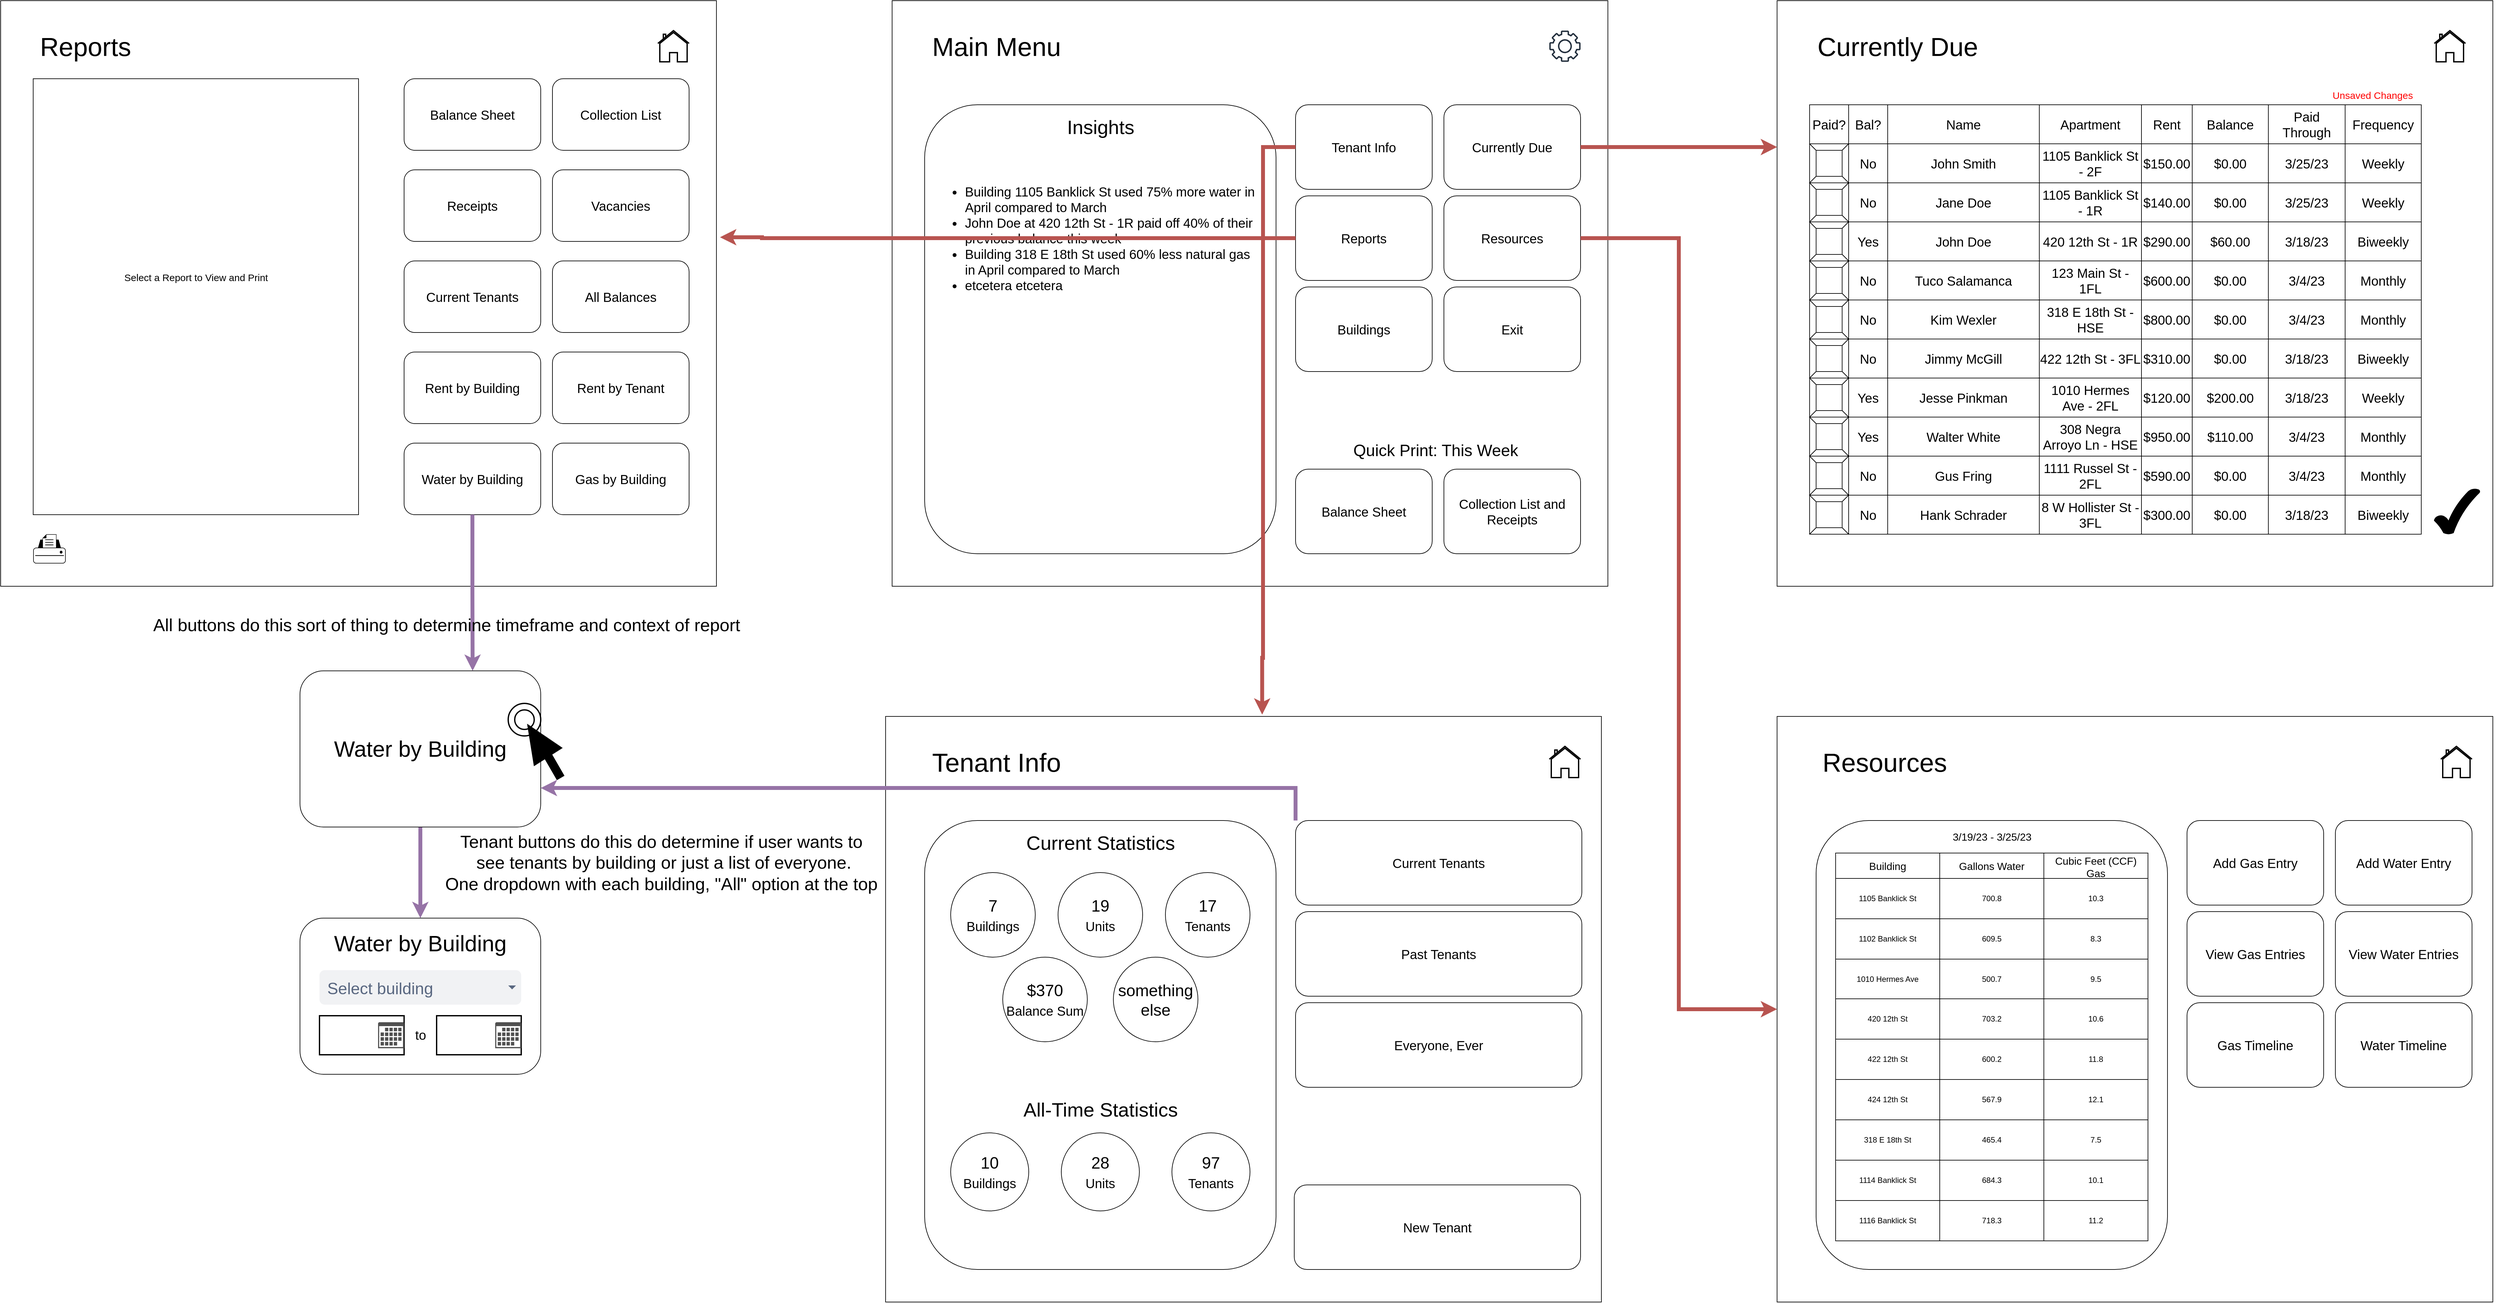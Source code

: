 <mxfile version="20.8.16" type="device"><diagram name="Page-1" id="z_OKcVat57Ms2CLH2gQ9"><mxGraphModel dx="3166" dy="1404" grid="1" gridSize="10" guides="1" tooltips="1" connect="1" arrows="1" fold="1" page="1" pageScale="1" pageWidth="850" pageHeight="1100" math="0" shadow="0"><root><mxCell id="0"/><mxCell id="1" parent="0"/><mxCell id="ytVkZrziwr7QDmY9XMTU-20" value="" style="group;movable=1;resizable=1;rotatable=1;deletable=1;editable=1;connectable=1;" parent="1" vertex="1" connectable="0"><mxGeometry width="1100" height="900" as="geometry"/></mxCell><mxCell id="ytVkZrziwr7QDmY9XMTU-1" value="" style="rounded=0;whiteSpace=wrap;html=1;" parent="ytVkZrziwr7QDmY9XMTU-20" vertex="1"><mxGeometry width="1100" height="900" as="geometry"/></mxCell><mxCell id="ytVkZrziwr7QDmY9XMTU-2" value="&lt;font style=&quot;font-size: 40px;&quot;&gt;Main Menu&lt;/font&gt;" style="text;html=1;align=center;verticalAlign=middle;resizable=0;points=[];autosize=1;strokeColor=none;fillColor=none;" parent="ytVkZrziwr7QDmY9XMTU-20" vertex="1"><mxGeometry x="50" y="40" width="220" height="60" as="geometry"/></mxCell><mxCell id="ytVkZrziwr7QDmY9XMTU-3" value="" style="sketch=0;outlineConnect=0;fontColor=#232F3E;gradientColor=none;fillColor=#232F3D;strokeColor=none;dashed=0;verticalLabelPosition=bottom;verticalAlign=top;align=center;html=1;fontSize=12;fontStyle=0;aspect=fixed;pointerEvents=1;shape=mxgraph.aws4.gear;" parent="ytVkZrziwr7QDmY9XMTU-20" vertex="1"><mxGeometry x="1010" y="46" width="48" height="48" as="geometry"/></mxCell><mxCell id="ytVkZrziwr7QDmY9XMTU-4" value="" style="rounded=1;whiteSpace=wrap;html=1;fontSize=40;" parent="ytVkZrziwr7QDmY9XMTU-20" vertex="1"><mxGeometry x="50" y="160" width="540" height="690" as="geometry"/></mxCell><mxCell id="ytVkZrziwr7QDmY9XMTU-5" value="&lt;font style=&quot;font-size: 30px;&quot;&gt;Insights&lt;/font&gt;" style="text;html=1;align=center;verticalAlign=middle;resizable=0;points=[];autosize=1;strokeColor=none;fillColor=none;fontSize=40;" parent="ytVkZrziwr7QDmY9XMTU-20" vertex="1"><mxGeometry x="255" y="160" width="130" height="60" as="geometry"/></mxCell><mxCell id="ytVkZrziwr7QDmY9XMTU-6" value="&lt;ul style=&quot;font-size: 20px;&quot;&gt;&lt;li style=&quot;font-size: 20px;&quot;&gt;Building 1105 Banklick St used 75% more water in April compared to March&lt;/li&gt;&lt;li style=&quot;&quot;&gt;&lt;font style=&quot;font-size: 20px;&quot;&gt;John Doe at 420 12th St - 1R paid off 40% of their previous balance this week&lt;/font&gt;&lt;/li&gt;&lt;li style=&quot;&quot;&gt;&lt;font style=&quot;font-size: 20px;&quot;&gt;Building 318 E 18th St used 60% less natural gas in April compared to March&lt;/font&gt;&lt;/li&gt;&lt;li style=&quot;&quot;&gt;&lt;font style=&quot;font-size: 20px;&quot;&gt;etcetera etcetera&lt;/font&gt;&lt;/li&gt;&lt;/ul&gt;" style="rounded=0;whiteSpace=wrap;html=1;fontSize=30;strokeColor=none;align=left;" parent="ytVkZrziwr7QDmY9XMTU-20" vertex="1"><mxGeometry x="70" y="220" width="500" height="290" as="geometry"/></mxCell><mxCell id="ytVkZrziwr7QDmY9XMTU-7" value="Tenant Info" style="rounded=1;whiteSpace=wrap;html=1;fontSize=20;" parent="ytVkZrziwr7QDmY9XMTU-20" vertex="1"><mxGeometry x="620" y="160" width="210" height="130" as="geometry"/></mxCell><mxCell id="ytVkZrziwr7QDmY9XMTU-8" value="Currently Due" style="rounded=1;whiteSpace=wrap;html=1;fontSize=20;" parent="ytVkZrziwr7QDmY9XMTU-20" vertex="1"><mxGeometry x="848" y="160" width="210" height="130" as="geometry"/></mxCell><mxCell id="ytVkZrziwr7QDmY9XMTU-9" value="Reports" style="rounded=1;whiteSpace=wrap;html=1;fontSize=20;" parent="ytVkZrziwr7QDmY9XMTU-20" vertex="1"><mxGeometry x="620" y="300" width="210" height="130" as="geometry"/></mxCell><mxCell id="ytVkZrziwr7QDmY9XMTU-10" value="Buildings" style="rounded=1;whiteSpace=wrap;html=1;fontSize=20;" parent="ytVkZrziwr7QDmY9XMTU-20" vertex="1"><mxGeometry x="620" y="440" width="210" height="130" as="geometry"/></mxCell><mxCell id="ytVkZrziwr7QDmY9XMTU-12" value="Balance Sheet" style="rounded=1;whiteSpace=wrap;html=1;fontSize=20;" parent="ytVkZrziwr7QDmY9XMTU-20" vertex="1"><mxGeometry x="620" y="720" width="210" height="130" as="geometry"/></mxCell><mxCell id="ytVkZrziwr7QDmY9XMTU-13" value="Resources" style="rounded=1;whiteSpace=wrap;html=1;fontSize=20;" parent="ytVkZrziwr7QDmY9XMTU-20" vertex="1"><mxGeometry x="848" y="300" width="210" height="130" as="geometry"/></mxCell><mxCell id="ytVkZrziwr7QDmY9XMTU-14" value="Exit" style="rounded=1;whiteSpace=wrap;html=1;fontSize=20;" parent="ytVkZrziwr7QDmY9XMTU-20" vertex="1"><mxGeometry x="848" y="440" width="210" height="130" as="geometry"/></mxCell><mxCell id="ytVkZrziwr7QDmY9XMTU-16" value="Collection List and Receipts" style="rounded=1;whiteSpace=wrap;html=1;fontSize=20;" parent="ytVkZrziwr7QDmY9XMTU-20" vertex="1"><mxGeometry x="848" y="720" width="210" height="130" as="geometry"/></mxCell><mxCell id="ytVkZrziwr7QDmY9XMTU-17" value="&lt;font style=&quot;font-size: 25px;&quot;&gt;Quick Print: This Week&lt;/font&gt;" style="text;html=1;align=center;verticalAlign=middle;resizable=0;points=[];autosize=1;strokeColor=none;fillColor=none;fontSize=20;" parent="ytVkZrziwr7QDmY9XMTU-20" vertex="1"><mxGeometry x="695" y="670" width="280" height="40" as="geometry"/></mxCell><mxCell id="ytVkZrziwr7QDmY9XMTU-38" value="" style="group;movable=1;resizable=1;rotatable=1;deletable=1;editable=1;connectable=1;" parent="1" vertex="1" connectable="0"><mxGeometry y="1100" width="1100" height="900" as="geometry"/></mxCell><mxCell id="ytVkZrziwr7QDmY9XMTU-39" value="" style="rounded=0;whiteSpace=wrap;html=1;" parent="ytVkZrziwr7QDmY9XMTU-38" vertex="1"><mxGeometry x="-10" width="1100" height="900" as="geometry"/></mxCell><mxCell id="ytVkZrziwr7QDmY9XMTU-40" value="&lt;font style=&quot;font-size: 40px;&quot;&gt;Tenant Info&lt;/font&gt;" style="text;html=1;align=center;verticalAlign=middle;resizable=0;points=[];autosize=1;strokeColor=none;fillColor=none;" parent="ytVkZrziwr7QDmY9XMTU-38" vertex="1"><mxGeometry x="50" y="40" width="220" height="60" as="geometry"/></mxCell><mxCell id="ytVkZrziwr7QDmY9XMTU-42" value="" style="rounded=1;whiteSpace=wrap;html=1;fontSize=40;" parent="ytVkZrziwr7QDmY9XMTU-38" vertex="1"><mxGeometry x="50" y="160" width="540" height="690" as="geometry"/></mxCell><mxCell id="ytVkZrziwr7QDmY9XMTU-43" value="&lt;font style=&quot;font-size: 30px;&quot;&gt;Current Statistics&lt;/font&gt;" style="text;html=1;align=center;verticalAlign=middle;resizable=0;points=[];autosize=1;strokeColor=none;fillColor=none;fontSize=40;" parent="ytVkZrziwr7QDmY9XMTU-38" vertex="1"><mxGeometry x="195" y="160" width="250" height="60" as="geometry"/></mxCell><mxCell id="ytVkZrziwr7QDmY9XMTU-45" value="Current Tenants" style="rounded=1;whiteSpace=wrap;html=1;fontSize=20;" parent="ytVkZrziwr7QDmY9XMTU-38" vertex="1"><mxGeometry x="620" y="160" width="440" height="130" as="geometry"/></mxCell><mxCell id="ytVkZrziwr7QDmY9XMTU-47" value="Past Tenants" style="rounded=1;whiteSpace=wrap;html=1;fontSize=20;" parent="ytVkZrziwr7QDmY9XMTU-38" vertex="1"><mxGeometry x="620" y="300" width="440" height="130" as="geometry"/></mxCell><mxCell id="ytVkZrziwr7QDmY9XMTU-48" value="Everyone, Ever" style="rounded=1;whiteSpace=wrap;html=1;fontSize=20;" parent="ytVkZrziwr7QDmY9XMTU-38" vertex="1"><mxGeometry x="620" y="440" width="440" height="130" as="geometry"/></mxCell><mxCell id="ytVkZrziwr7QDmY9XMTU-55" value="" style="html=1;verticalLabelPosition=bottom;align=center;labelBackgroundColor=#ffffff;verticalAlign=top;strokeWidth=2;strokeColor=#000000;shadow=0;dashed=0;shape=mxgraph.ios7.icons.home;fontSize=25;" parent="ytVkZrziwr7QDmY9XMTU-38" vertex="1"><mxGeometry x="1010" y="46" width="48" height="48" as="geometry"/></mxCell><mxCell id="ytVkZrziwr7QDmY9XMTU-56" value="7&lt;br&gt;&lt;font style=&quot;font-size: 20px;&quot;&gt;Buildings&lt;/font&gt;" style="ellipse;whiteSpace=wrap;html=1;aspect=fixed;strokeColor=#000000;fontSize=25;" parent="ytVkZrziwr7QDmY9XMTU-38" vertex="1"><mxGeometry x="90" y="240" width="130" height="130" as="geometry"/></mxCell><mxCell id="ytVkZrziwr7QDmY9XMTU-57" value="19&lt;br&gt;&lt;font style=&quot;font-size: 20px;&quot;&gt;Units&lt;/font&gt;" style="ellipse;whiteSpace=wrap;html=1;aspect=fixed;strokeColor=#000000;fontSize=25;" parent="ytVkZrziwr7QDmY9XMTU-38" vertex="1"><mxGeometry x="255" y="240" width="130" height="130" as="geometry"/></mxCell><mxCell id="ytVkZrziwr7QDmY9XMTU-58" value="17&lt;br&gt;&lt;font style=&quot;font-size: 20px;&quot;&gt;Tenants&lt;/font&gt;" style="ellipse;whiteSpace=wrap;html=1;aspect=fixed;strokeColor=#000000;fontSize=25;" parent="ytVkZrziwr7QDmY9XMTU-38" vertex="1"><mxGeometry x="420" y="240" width="130" height="130" as="geometry"/></mxCell><mxCell id="ytVkZrziwr7QDmY9XMTU-59" value="&lt;font style=&quot;font-size: 30px;&quot;&gt;All-Time Statistics&lt;/font&gt;" style="text;html=1;align=center;verticalAlign=middle;resizable=0;points=[];autosize=1;strokeColor=none;fillColor=none;fontSize=40;" parent="ytVkZrziwr7QDmY9XMTU-38" vertex="1"><mxGeometry x="190" y="570" width="260" height="60" as="geometry"/></mxCell><mxCell id="ytVkZrziwr7QDmY9XMTU-60" value="10&lt;br&gt;&lt;font style=&quot;font-size: 20px;&quot;&gt;Buildings&lt;/font&gt;" style="ellipse;whiteSpace=wrap;html=1;aspect=fixed;strokeColor=#000000;fontSize=25;" parent="ytVkZrziwr7QDmY9XMTU-38" vertex="1"><mxGeometry x="90" y="640" width="120" height="120" as="geometry"/></mxCell><mxCell id="ytVkZrziwr7QDmY9XMTU-61" value="28&lt;br&gt;&lt;font style=&quot;font-size: 20px;&quot;&gt;Units&lt;/font&gt;" style="ellipse;whiteSpace=wrap;html=1;aspect=fixed;strokeColor=#000000;fontSize=25;" parent="ytVkZrziwr7QDmY9XMTU-38" vertex="1"><mxGeometry x="260" y="640" width="120" height="120" as="geometry"/></mxCell><mxCell id="ytVkZrziwr7QDmY9XMTU-62" value="97&lt;br&gt;&lt;font style=&quot;font-size: 20px;&quot;&gt;Tenants&lt;/font&gt;" style="ellipse;whiteSpace=wrap;html=1;aspect=fixed;strokeColor=#000000;fontSize=25;" parent="ytVkZrziwr7QDmY9XMTU-38" vertex="1"><mxGeometry x="430" y="640" width="120" height="120" as="geometry"/></mxCell><mxCell id="ytVkZrziwr7QDmY9XMTU-64" value="$370&lt;br&gt;&lt;span style=&quot;font-size: 20px;&quot;&gt;Balance Sum&lt;/span&gt;" style="ellipse;whiteSpace=wrap;html=1;aspect=fixed;strokeColor=#000000;fontSize=25;" parent="ytVkZrziwr7QDmY9XMTU-38" vertex="1"><mxGeometry x="170" y="370" width="130" height="130" as="geometry"/></mxCell><mxCell id="ytVkZrziwr7QDmY9XMTU-65" value="something else" style="ellipse;whiteSpace=wrap;html=1;aspect=fixed;strokeColor=#000000;fontSize=25;" parent="ytVkZrziwr7QDmY9XMTU-38" vertex="1"><mxGeometry x="340" y="370" width="130" height="130" as="geometry"/></mxCell><mxCell id="fM1Twqa6kZ9WujHeV7N8-42" value="New Tenant" style="rounded=1;whiteSpace=wrap;html=1;fontSize=20;" parent="ytVkZrziwr7QDmY9XMTU-38" vertex="1"><mxGeometry x="618" y="720" width="440" height="130" as="geometry"/></mxCell><mxCell id="ytVkZrziwr7QDmY9XMTU-54" style="edgeStyle=orthogonalEdgeStyle;rounded=0;orthogonalLoop=1;jettySize=auto;html=1;exitX=0;exitY=0.5;exitDx=0;exitDy=0;fontSize=25;strokeWidth=6;fillColor=#f8cecc;strokeColor=#b85450;entryX=0.517;entryY=-0.003;entryDx=0;entryDy=0;entryPerimeter=0;" parent="1" source="ytVkZrziwr7QDmY9XMTU-7" target="ytVkZrziwr7QDmY9XMTU-38" edge="1"><mxGeometry relative="1" as="geometry"><mxPoint x="530" y="1010" as="targetPoint"/><Array as="points"><mxPoint x="570" y="225"/><mxPoint x="570" y="1010"/></Array></mxGeometry></mxCell><mxCell id="ytVkZrziwr7QDmY9XMTU-66" value="" style="group;movable=1;resizable=1;rotatable=1;deletable=1;editable=1;connectable=1;" parent="1" vertex="1" connectable="0"><mxGeometry x="1360" width="1100" height="900" as="geometry"/></mxCell><mxCell id="ytVkZrziwr7QDmY9XMTU-67" value="" style="rounded=0;whiteSpace=wrap;html=1;" parent="ytVkZrziwr7QDmY9XMTU-66" vertex="1"><mxGeometry width="1100" height="900" as="geometry"/></mxCell><mxCell id="ytVkZrziwr7QDmY9XMTU-68" value="&lt;font style=&quot;font-size: 40px;&quot;&gt;Currently Due&lt;/font&gt;" style="text;html=1;align=center;verticalAlign=middle;resizable=0;points=[];autosize=1;strokeColor=none;fillColor=none;" parent="ytVkZrziwr7QDmY9XMTU-66" vertex="1"><mxGeometry x="50" y="40" width="270" height="60" as="geometry"/></mxCell><mxCell id="ytVkZrziwr7QDmY9XMTU-83" value="" style="html=1;verticalLabelPosition=bottom;align=center;labelBackgroundColor=#ffffff;verticalAlign=top;strokeWidth=2;strokeColor=#000000;shadow=0;dashed=0;shape=mxgraph.ios7.icons.home;fontSize=25;" parent="ytVkZrziwr7QDmY9XMTU-66" vertex="1"><mxGeometry x="1010" y="46" width="48" height="48" as="geometry"/></mxCell><mxCell id="ytVkZrziwr7QDmY9XMTU-84" value="" style="shape=table;startSize=0;container=1;collapsible=0;childLayout=tableLayout;strokeColor=#000000;fontSize=20;" parent="ytVkZrziwr7QDmY9XMTU-66" vertex="1"><mxGeometry x="50" y="160" width="940" height="660" as="geometry"/></mxCell><mxCell id="ytVkZrziwr7QDmY9XMTU-85" value="" style="shape=tableRow;horizontal=0;startSize=0;swimlaneHead=0;swimlaneBody=0;strokeColor=inherit;top=0;left=0;bottom=0;right=0;collapsible=0;dropTarget=0;fillColor=none;points=[[0,0.5],[1,0.5]];portConstraint=eastwest;fontSize=20;" parent="ytVkZrziwr7QDmY9XMTU-84" vertex="1"><mxGeometry width="940" height="60" as="geometry"/></mxCell><mxCell id="ytVkZrziwr7QDmY9XMTU-86" value="Paid?" style="shape=partialRectangle;html=1;whiteSpace=wrap;connectable=0;strokeColor=inherit;overflow=hidden;fillColor=none;top=0;left=0;bottom=0;right=0;pointerEvents=1;fontSize=20;" parent="ytVkZrziwr7QDmY9XMTU-85" vertex="1"><mxGeometry width="60" height="60" as="geometry"><mxRectangle width="60" height="60" as="alternateBounds"/></mxGeometry></mxCell><mxCell id="ytVkZrziwr7QDmY9XMTU-87" value="Bal?" style="shape=partialRectangle;html=1;whiteSpace=wrap;connectable=0;strokeColor=inherit;overflow=hidden;fillColor=none;top=0;left=0;bottom=0;right=0;pointerEvents=1;fontSize=20;" parent="ytVkZrziwr7QDmY9XMTU-85" vertex="1"><mxGeometry x="60" width="60" height="60" as="geometry"><mxRectangle width="60" height="60" as="alternateBounds"/></mxGeometry></mxCell><mxCell id="ytVkZrziwr7QDmY9XMTU-88" value="Name" style="shape=partialRectangle;html=1;whiteSpace=wrap;connectable=0;strokeColor=inherit;overflow=hidden;fillColor=none;top=0;left=0;bottom=0;right=0;pointerEvents=1;fontSize=20;" parent="ytVkZrziwr7QDmY9XMTU-85" vertex="1"><mxGeometry x="120" width="233" height="60" as="geometry"><mxRectangle width="233" height="60" as="alternateBounds"/></mxGeometry></mxCell><mxCell id="ytVkZrziwr7QDmY9XMTU-89" value="Apartment" style="shape=partialRectangle;html=1;whiteSpace=wrap;connectable=0;strokeColor=inherit;overflow=hidden;fillColor=none;top=0;left=0;bottom=0;right=0;pointerEvents=1;fontSize=20;" parent="ytVkZrziwr7QDmY9XMTU-85" vertex="1"><mxGeometry x="353" width="157" height="60" as="geometry"><mxRectangle width="157" height="60" as="alternateBounds"/></mxGeometry></mxCell><mxCell id="ytVkZrziwr7QDmY9XMTU-90" value="Rent" style="shape=partialRectangle;html=1;whiteSpace=wrap;connectable=0;strokeColor=inherit;overflow=hidden;fillColor=none;top=0;left=0;bottom=0;right=0;pointerEvents=1;fontSize=20;" parent="ytVkZrziwr7QDmY9XMTU-85" vertex="1"><mxGeometry x="510" width="78" height="60" as="geometry"><mxRectangle width="78" height="60" as="alternateBounds"/></mxGeometry></mxCell><mxCell id="ytVkZrziwr7QDmY9XMTU-91" value="Balance" style="shape=partialRectangle;html=1;whiteSpace=wrap;connectable=0;strokeColor=inherit;overflow=hidden;fillColor=none;top=0;left=0;bottom=0;right=0;pointerEvents=1;fontSize=20;" parent="ytVkZrziwr7QDmY9XMTU-85" vertex="1"><mxGeometry x="588" width="117" height="60" as="geometry"><mxRectangle width="117" height="60" as="alternateBounds"/></mxGeometry></mxCell><mxCell id="ytVkZrziwr7QDmY9XMTU-92" value="Paid Through" style="shape=partialRectangle;html=1;whiteSpace=wrap;connectable=0;strokeColor=inherit;overflow=hidden;fillColor=none;top=0;left=0;bottom=0;right=0;pointerEvents=1;fontSize=20;" parent="ytVkZrziwr7QDmY9XMTU-85" vertex="1"><mxGeometry x="705" width="118" height="60" as="geometry"><mxRectangle width="118" height="60" as="alternateBounds"/></mxGeometry></mxCell><mxCell id="ytVkZrziwr7QDmY9XMTU-93" value="Frequency" style="shape=partialRectangle;html=1;whiteSpace=wrap;connectable=0;strokeColor=inherit;overflow=hidden;fillColor=none;top=0;left=0;bottom=0;right=0;pointerEvents=1;fontSize=20;" parent="ytVkZrziwr7QDmY9XMTU-85" vertex="1"><mxGeometry x="823" width="117" height="60" as="geometry"><mxRectangle width="117" height="60" as="alternateBounds"/></mxGeometry></mxCell><mxCell id="ytVkZrziwr7QDmY9XMTU-94" value="" style="shape=tableRow;horizontal=0;startSize=0;swimlaneHead=0;swimlaneBody=0;strokeColor=inherit;top=0;left=0;bottom=0;right=0;collapsible=0;dropTarget=0;fillColor=none;points=[[0,0.5],[1,0.5]];portConstraint=eastwest;fontSize=20;" parent="ytVkZrziwr7QDmY9XMTU-84" vertex="1"><mxGeometry y="60" width="940" height="60" as="geometry"/></mxCell><mxCell id="ytVkZrziwr7QDmY9XMTU-95" value="" style="shape=partialRectangle;html=1;whiteSpace=wrap;connectable=0;strokeColor=inherit;overflow=hidden;fillColor=none;top=0;left=0;bottom=0;right=0;pointerEvents=1;fontSize=20;" parent="ytVkZrziwr7QDmY9XMTU-94" vertex="1"><mxGeometry width="60" height="60" as="geometry"><mxRectangle width="60" height="60" as="alternateBounds"/></mxGeometry></mxCell><mxCell id="ytVkZrziwr7QDmY9XMTU-96" value="No" style="shape=partialRectangle;html=1;whiteSpace=wrap;connectable=0;strokeColor=inherit;overflow=hidden;fillColor=none;top=0;left=0;bottom=0;right=0;pointerEvents=1;fontSize=20;" parent="ytVkZrziwr7QDmY9XMTU-94" vertex="1"><mxGeometry x="60" width="60" height="60" as="geometry"><mxRectangle width="60" height="60" as="alternateBounds"/></mxGeometry></mxCell><mxCell id="ytVkZrziwr7QDmY9XMTU-97" value="John Smith" style="shape=partialRectangle;html=1;whiteSpace=wrap;connectable=0;strokeColor=inherit;overflow=hidden;fillColor=none;top=0;left=0;bottom=0;right=0;pointerEvents=1;fontSize=20;" parent="ytVkZrziwr7QDmY9XMTU-94" vertex="1"><mxGeometry x="120" width="233" height="60" as="geometry"><mxRectangle width="233" height="60" as="alternateBounds"/></mxGeometry></mxCell><mxCell id="ytVkZrziwr7QDmY9XMTU-98" value="1105 Banklick St - 2F" style="shape=partialRectangle;html=1;whiteSpace=wrap;connectable=0;strokeColor=inherit;overflow=hidden;fillColor=none;top=0;left=0;bottom=0;right=0;pointerEvents=1;fontSize=20;" parent="ytVkZrziwr7QDmY9XMTU-94" vertex="1"><mxGeometry x="353" width="157" height="60" as="geometry"><mxRectangle width="157" height="60" as="alternateBounds"/></mxGeometry></mxCell><mxCell id="ytVkZrziwr7QDmY9XMTU-99" value="$150.00" style="shape=partialRectangle;html=1;whiteSpace=wrap;connectable=0;strokeColor=inherit;overflow=hidden;fillColor=none;top=0;left=0;bottom=0;right=0;pointerEvents=1;fontSize=20;" parent="ytVkZrziwr7QDmY9XMTU-94" vertex="1"><mxGeometry x="510" width="78" height="60" as="geometry"><mxRectangle width="78" height="60" as="alternateBounds"/></mxGeometry></mxCell><mxCell id="ytVkZrziwr7QDmY9XMTU-100" value="$0.00" style="shape=partialRectangle;html=1;whiteSpace=wrap;connectable=0;strokeColor=inherit;overflow=hidden;fillColor=none;top=0;left=0;bottom=0;right=0;pointerEvents=1;fontSize=20;" parent="ytVkZrziwr7QDmY9XMTU-94" vertex="1"><mxGeometry x="588" width="117" height="60" as="geometry"><mxRectangle width="117" height="60" as="alternateBounds"/></mxGeometry></mxCell><mxCell id="ytVkZrziwr7QDmY9XMTU-101" value="3/25/23" style="shape=partialRectangle;html=1;whiteSpace=wrap;connectable=0;strokeColor=inherit;overflow=hidden;fillColor=none;top=0;left=0;bottom=0;right=0;pointerEvents=1;fontSize=20;" parent="ytVkZrziwr7QDmY9XMTU-94" vertex="1"><mxGeometry x="705" width="118" height="60" as="geometry"><mxRectangle width="118" height="60" as="alternateBounds"/></mxGeometry></mxCell><mxCell id="ytVkZrziwr7QDmY9XMTU-102" value="Weekly" style="shape=partialRectangle;html=1;whiteSpace=wrap;connectable=0;strokeColor=inherit;overflow=hidden;fillColor=none;top=0;left=0;bottom=0;right=0;pointerEvents=1;fontSize=20;" parent="ytVkZrziwr7QDmY9XMTU-94" vertex="1"><mxGeometry x="823" width="117" height="60" as="geometry"><mxRectangle width="117" height="60" as="alternateBounds"/></mxGeometry></mxCell><mxCell id="ytVkZrziwr7QDmY9XMTU-103" value="" style="shape=tableRow;horizontal=0;startSize=0;swimlaneHead=0;swimlaneBody=0;strokeColor=inherit;top=0;left=0;bottom=0;right=0;collapsible=0;dropTarget=0;fillColor=none;points=[[0,0.5],[1,0.5]];portConstraint=eastwest;fontSize=20;" parent="ytVkZrziwr7QDmY9XMTU-84" vertex="1"><mxGeometry y="120" width="940" height="60" as="geometry"/></mxCell><mxCell id="ytVkZrziwr7QDmY9XMTU-104" value="" style="shape=partialRectangle;html=1;whiteSpace=wrap;connectable=0;strokeColor=inherit;overflow=hidden;fillColor=none;top=0;left=0;bottom=0;right=0;pointerEvents=1;fontSize=20;" parent="ytVkZrziwr7QDmY9XMTU-103" vertex="1"><mxGeometry width="60" height="60" as="geometry"><mxRectangle width="60" height="60" as="alternateBounds"/></mxGeometry></mxCell><mxCell id="ytVkZrziwr7QDmY9XMTU-105" value="No" style="shape=partialRectangle;html=1;whiteSpace=wrap;connectable=0;strokeColor=inherit;overflow=hidden;fillColor=none;top=0;left=0;bottom=0;right=0;pointerEvents=1;fontSize=20;" parent="ytVkZrziwr7QDmY9XMTU-103" vertex="1"><mxGeometry x="60" width="60" height="60" as="geometry"><mxRectangle width="60" height="60" as="alternateBounds"/></mxGeometry></mxCell><mxCell id="ytVkZrziwr7QDmY9XMTU-106" value="Jane Doe" style="shape=partialRectangle;html=1;whiteSpace=wrap;connectable=0;strokeColor=inherit;overflow=hidden;fillColor=none;top=0;left=0;bottom=0;right=0;pointerEvents=1;fontSize=20;" parent="ytVkZrziwr7QDmY9XMTU-103" vertex="1"><mxGeometry x="120" width="233" height="60" as="geometry"><mxRectangle width="233" height="60" as="alternateBounds"/></mxGeometry></mxCell><mxCell id="ytVkZrziwr7QDmY9XMTU-107" value="1105 Banklick St - 1R" style="shape=partialRectangle;html=1;whiteSpace=wrap;connectable=0;strokeColor=inherit;overflow=hidden;fillColor=none;top=0;left=0;bottom=0;right=0;pointerEvents=1;fontSize=20;" parent="ytVkZrziwr7QDmY9XMTU-103" vertex="1"><mxGeometry x="353" width="157" height="60" as="geometry"><mxRectangle width="157" height="60" as="alternateBounds"/></mxGeometry></mxCell><mxCell id="ytVkZrziwr7QDmY9XMTU-108" value="$140.00" style="shape=partialRectangle;html=1;whiteSpace=wrap;connectable=0;strokeColor=inherit;overflow=hidden;fillColor=none;top=0;left=0;bottom=0;right=0;pointerEvents=1;fontSize=20;" parent="ytVkZrziwr7QDmY9XMTU-103" vertex="1"><mxGeometry x="510" width="78" height="60" as="geometry"><mxRectangle width="78" height="60" as="alternateBounds"/></mxGeometry></mxCell><mxCell id="ytVkZrziwr7QDmY9XMTU-109" value="$0.00" style="shape=partialRectangle;html=1;whiteSpace=wrap;connectable=0;strokeColor=inherit;overflow=hidden;fillColor=none;top=0;left=0;bottom=0;right=0;pointerEvents=1;fontSize=20;" parent="ytVkZrziwr7QDmY9XMTU-103" vertex="1"><mxGeometry x="588" width="117" height="60" as="geometry"><mxRectangle width="117" height="60" as="alternateBounds"/></mxGeometry></mxCell><mxCell id="ytVkZrziwr7QDmY9XMTU-110" value="3/25/23" style="shape=partialRectangle;html=1;whiteSpace=wrap;connectable=0;strokeColor=inherit;overflow=hidden;fillColor=none;top=0;left=0;bottom=0;right=0;pointerEvents=1;fontSize=20;" parent="ytVkZrziwr7QDmY9XMTU-103" vertex="1"><mxGeometry x="705" width="118" height="60" as="geometry"><mxRectangle width="118" height="60" as="alternateBounds"/></mxGeometry></mxCell><mxCell id="ytVkZrziwr7QDmY9XMTU-111" value="Weekly" style="shape=partialRectangle;html=1;whiteSpace=wrap;connectable=0;strokeColor=inherit;overflow=hidden;fillColor=none;top=0;left=0;bottom=0;right=0;pointerEvents=1;fontSize=20;" parent="ytVkZrziwr7QDmY9XMTU-103" vertex="1"><mxGeometry x="823" width="117" height="60" as="geometry"><mxRectangle width="117" height="60" as="alternateBounds"/></mxGeometry></mxCell><mxCell id="ytVkZrziwr7QDmY9XMTU-112" value="" style="shape=tableRow;horizontal=0;startSize=0;swimlaneHead=0;swimlaneBody=0;strokeColor=inherit;top=0;left=0;bottom=0;right=0;collapsible=0;dropTarget=0;fillColor=none;points=[[0,0.5],[1,0.5]];portConstraint=eastwest;fontSize=20;" parent="ytVkZrziwr7QDmY9XMTU-84" vertex="1"><mxGeometry y="180" width="940" height="60" as="geometry"/></mxCell><mxCell id="ytVkZrziwr7QDmY9XMTU-113" value="" style="shape=partialRectangle;html=1;whiteSpace=wrap;connectable=0;strokeColor=inherit;overflow=hidden;fillColor=none;top=0;left=0;bottom=0;right=0;pointerEvents=1;fontSize=20;" parent="ytVkZrziwr7QDmY9XMTU-112" vertex="1"><mxGeometry width="60" height="60" as="geometry"><mxRectangle width="60" height="60" as="alternateBounds"/></mxGeometry></mxCell><mxCell id="ytVkZrziwr7QDmY9XMTU-114" value="Yes" style="shape=partialRectangle;html=1;whiteSpace=wrap;connectable=0;strokeColor=inherit;overflow=hidden;fillColor=none;top=0;left=0;bottom=0;right=0;pointerEvents=1;fontSize=20;" parent="ytVkZrziwr7QDmY9XMTU-112" vertex="1"><mxGeometry x="60" width="60" height="60" as="geometry"><mxRectangle width="60" height="60" as="alternateBounds"/></mxGeometry></mxCell><mxCell id="ytVkZrziwr7QDmY9XMTU-115" value="John Doe" style="shape=partialRectangle;html=1;whiteSpace=wrap;connectable=0;strokeColor=inherit;overflow=hidden;fillColor=none;top=0;left=0;bottom=0;right=0;pointerEvents=1;fontSize=20;" parent="ytVkZrziwr7QDmY9XMTU-112" vertex="1"><mxGeometry x="120" width="233" height="60" as="geometry"><mxRectangle width="233" height="60" as="alternateBounds"/></mxGeometry></mxCell><mxCell id="ytVkZrziwr7QDmY9XMTU-116" value="420 12th St - 1R" style="shape=partialRectangle;html=1;whiteSpace=wrap;connectable=0;strokeColor=inherit;overflow=hidden;fillColor=none;top=0;left=0;bottom=0;right=0;pointerEvents=1;fontSize=20;" parent="ytVkZrziwr7QDmY9XMTU-112" vertex="1"><mxGeometry x="353" width="157" height="60" as="geometry"><mxRectangle width="157" height="60" as="alternateBounds"/></mxGeometry></mxCell><mxCell id="ytVkZrziwr7QDmY9XMTU-117" value="$290.00" style="shape=partialRectangle;html=1;whiteSpace=wrap;connectable=0;strokeColor=inherit;overflow=hidden;fillColor=none;top=0;left=0;bottom=0;right=0;pointerEvents=1;fontSize=20;" parent="ytVkZrziwr7QDmY9XMTU-112" vertex="1"><mxGeometry x="510" width="78" height="60" as="geometry"><mxRectangle width="78" height="60" as="alternateBounds"/></mxGeometry></mxCell><mxCell id="ytVkZrziwr7QDmY9XMTU-118" value="$60.00" style="shape=partialRectangle;html=1;whiteSpace=wrap;connectable=0;strokeColor=inherit;overflow=hidden;fillColor=none;top=0;left=0;bottom=0;right=0;pointerEvents=1;fontSize=20;" parent="ytVkZrziwr7QDmY9XMTU-112" vertex="1"><mxGeometry x="588" width="117" height="60" as="geometry"><mxRectangle width="117" height="60" as="alternateBounds"/></mxGeometry></mxCell><mxCell id="ytVkZrziwr7QDmY9XMTU-119" value="3/18/23" style="shape=partialRectangle;html=1;whiteSpace=wrap;connectable=0;strokeColor=inherit;overflow=hidden;fillColor=none;top=0;left=0;bottom=0;right=0;pointerEvents=1;fontSize=20;" parent="ytVkZrziwr7QDmY9XMTU-112" vertex="1"><mxGeometry x="705" width="118" height="60" as="geometry"><mxRectangle width="118" height="60" as="alternateBounds"/></mxGeometry></mxCell><mxCell id="ytVkZrziwr7QDmY9XMTU-120" value="Biweekly" style="shape=partialRectangle;html=1;whiteSpace=wrap;connectable=0;strokeColor=inherit;overflow=hidden;fillColor=none;top=0;left=0;bottom=0;right=0;pointerEvents=1;fontSize=20;" parent="ytVkZrziwr7QDmY9XMTU-112" vertex="1"><mxGeometry x="823" width="117" height="60" as="geometry"><mxRectangle width="117" height="60" as="alternateBounds"/></mxGeometry></mxCell><mxCell id="ytVkZrziwr7QDmY9XMTU-121" value="" style="shape=tableRow;horizontal=0;startSize=0;swimlaneHead=0;swimlaneBody=0;strokeColor=inherit;top=0;left=0;bottom=0;right=0;collapsible=0;dropTarget=0;fillColor=none;points=[[0,0.5],[1,0.5]];portConstraint=eastwest;fontSize=20;" parent="ytVkZrziwr7QDmY9XMTU-84" vertex="1"><mxGeometry y="240" width="940" height="60" as="geometry"/></mxCell><mxCell id="ytVkZrziwr7QDmY9XMTU-122" value="" style="shape=partialRectangle;html=1;whiteSpace=wrap;connectable=0;strokeColor=inherit;overflow=hidden;fillColor=none;top=0;left=0;bottom=0;right=0;pointerEvents=1;fontSize=20;" parent="ytVkZrziwr7QDmY9XMTU-121" vertex="1"><mxGeometry width="60" height="60" as="geometry"><mxRectangle width="60" height="60" as="alternateBounds"/></mxGeometry></mxCell><mxCell id="ytVkZrziwr7QDmY9XMTU-123" value="No" style="shape=partialRectangle;html=1;whiteSpace=wrap;connectable=0;strokeColor=inherit;overflow=hidden;fillColor=none;top=0;left=0;bottom=0;right=0;pointerEvents=1;fontSize=20;" parent="ytVkZrziwr7QDmY9XMTU-121" vertex="1"><mxGeometry x="60" width="60" height="60" as="geometry"><mxRectangle width="60" height="60" as="alternateBounds"/></mxGeometry></mxCell><mxCell id="ytVkZrziwr7QDmY9XMTU-124" value="Tuco Salamanca" style="shape=partialRectangle;html=1;whiteSpace=wrap;connectable=0;strokeColor=inherit;overflow=hidden;fillColor=none;top=0;left=0;bottom=0;right=0;pointerEvents=1;fontSize=20;" parent="ytVkZrziwr7QDmY9XMTU-121" vertex="1"><mxGeometry x="120" width="233" height="60" as="geometry"><mxRectangle width="233" height="60" as="alternateBounds"/></mxGeometry></mxCell><mxCell id="ytVkZrziwr7QDmY9XMTU-125" value="123 Main St - 1FL" style="shape=partialRectangle;html=1;whiteSpace=wrap;connectable=0;strokeColor=inherit;overflow=hidden;fillColor=none;top=0;left=0;bottom=0;right=0;pointerEvents=1;fontSize=20;" parent="ytVkZrziwr7QDmY9XMTU-121" vertex="1"><mxGeometry x="353" width="157" height="60" as="geometry"><mxRectangle width="157" height="60" as="alternateBounds"/></mxGeometry></mxCell><mxCell id="ytVkZrziwr7QDmY9XMTU-126" value="$600.00" style="shape=partialRectangle;html=1;whiteSpace=wrap;connectable=0;strokeColor=inherit;overflow=hidden;fillColor=none;top=0;left=0;bottom=0;right=0;pointerEvents=1;fontSize=20;" parent="ytVkZrziwr7QDmY9XMTU-121" vertex="1"><mxGeometry x="510" width="78" height="60" as="geometry"><mxRectangle width="78" height="60" as="alternateBounds"/></mxGeometry></mxCell><mxCell id="ytVkZrziwr7QDmY9XMTU-127" value="$0.00" style="shape=partialRectangle;html=1;whiteSpace=wrap;connectable=0;strokeColor=inherit;overflow=hidden;fillColor=none;top=0;left=0;bottom=0;right=0;pointerEvents=1;fontSize=20;" parent="ytVkZrziwr7QDmY9XMTU-121" vertex="1"><mxGeometry x="588" width="117" height="60" as="geometry"><mxRectangle width="117" height="60" as="alternateBounds"/></mxGeometry></mxCell><mxCell id="ytVkZrziwr7QDmY9XMTU-128" value="3/4/23" style="shape=partialRectangle;html=1;whiteSpace=wrap;connectable=0;strokeColor=inherit;overflow=hidden;fillColor=none;top=0;left=0;bottom=0;right=0;pointerEvents=1;fontSize=20;" parent="ytVkZrziwr7QDmY9XMTU-121" vertex="1"><mxGeometry x="705" width="118" height="60" as="geometry"><mxRectangle width="118" height="60" as="alternateBounds"/></mxGeometry></mxCell><mxCell id="ytVkZrziwr7QDmY9XMTU-129" value="Monthly" style="shape=partialRectangle;html=1;whiteSpace=wrap;connectable=0;strokeColor=inherit;overflow=hidden;fillColor=none;top=0;left=0;bottom=0;right=0;pointerEvents=1;fontSize=20;" parent="ytVkZrziwr7QDmY9XMTU-121" vertex="1"><mxGeometry x="823" width="117" height="60" as="geometry"><mxRectangle width="117" height="60" as="alternateBounds"/></mxGeometry></mxCell><mxCell id="ytVkZrziwr7QDmY9XMTU-130" value="" style="shape=tableRow;horizontal=0;startSize=0;swimlaneHead=0;swimlaneBody=0;strokeColor=inherit;top=0;left=0;bottom=0;right=0;collapsible=0;dropTarget=0;fillColor=none;points=[[0,0.5],[1,0.5]];portConstraint=eastwest;fontSize=20;" parent="ytVkZrziwr7QDmY9XMTU-84" vertex="1"><mxGeometry y="300" width="940" height="60" as="geometry"/></mxCell><mxCell id="ytVkZrziwr7QDmY9XMTU-131" value="" style="shape=partialRectangle;html=1;whiteSpace=wrap;connectable=0;strokeColor=inherit;overflow=hidden;fillColor=none;top=0;left=0;bottom=0;right=0;pointerEvents=1;fontSize=20;" parent="ytVkZrziwr7QDmY9XMTU-130" vertex="1"><mxGeometry width="60" height="60" as="geometry"><mxRectangle width="60" height="60" as="alternateBounds"/></mxGeometry></mxCell><mxCell id="ytVkZrziwr7QDmY9XMTU-132" value="No" style="shape=partialRectangle;html=1;whiteSpace=wrap;connectable=0;strokeColor=inherit;overflow=hidden;fillColor=none;top=0;left=0;bottom=0;right=0;pointerEvents=1;fontSize=20;" parent="ytVkZrziwr7QDmY9XMTU-130" vertex="1"><mxGeometry x="60" width="60" height="60" as="geometry"><mxRectangle width="60" height="60" as="alternateBounds"/></mxGeometry></mxCell><mxCell id="ytVkZrziwr7QDmY9XMTU-133" value="Kim Wexler" style="shape=partialRectangle;html=1;whiteSpace=wrap;connectable=0;strokeColor=inherit;overflow=hidden;fillColor=none;top=0;left=0;bottom=0;right=0;pointerEvents=1;fontSize=20;" parent="ytVkZrziwr7QDmY9XMTU-130" vertex="1"><mxGeometry x="120" width="233" height="60" as="geometry"><mxRectangle width="233" height="60" as="alternateBounds"/></mxGeometry></mxCell><mxCell id="ytVkZrziwr7QDmY9XMTU-134" value="318 E 18th St - HSE" style="shape=partialRectangle;html=1;whiteSpace=wrap;connectable=0;strokeColor=inherit;overflow=hidden;fillColor=none;top=0;left=0;bottom=0;right=0;pointerEvents=1;fontSize=20;" parent="ytVkZrziwr7QDmY9XMTU-130" vertex="1"><mxGeometry x="353" width="157" height="60" as="geometry"><mxRectangle width="157" height="60" as="alternateBounds"/></mxGeometry></mxCell><mxCell id="ytVkZrziwr7QDmY9XMTU-135" value="$800.00" style="shape=partialRectangle;html=1;whiteSpace=wrap;connectable=0;strokeColor=inherit;overflow=hidden;fillColor=none;top=0;left=0;bottom=0;right=0;pointerEvents=1;fontSize=20;" parent="ytVkZrziwr7QDmY9XMTU-130" vertex="1"><mxGeometry x="510" width="78" height="60" as="geometry"><mxRectangle width="78" height="60" as="alternateBounds"/></mxGeometry></mxCell><mxCell id="ytVkZrziwr7QDmY9XMTU-136" value="$0.00" style="shape=partialRectangle;html=1;whiteSpace=wrap;connectable=0;strokeColor=inherit;overflow=hidden;fillColor=none;top=0;left=0;bottom=0;right=0;pointerEvents=1;fontSize=20;" parent="ytVkZrziwr7QDmY9XMTU-130" vertex="1"><mxGeometry x="588" width="117" height="60" as="geometry"><mxRectangle width="117" height="60" as="alternateBounds"/></mxGeometry></mxCell><mxCell id="ytVkZrziwr7QDmY9XMTU-137" value="3/4/23" style="shape=partialRectangle;html=1;whiteSpace=wrap;connectable=0;strokeColor=inherit;overflow=hidden;fillColor=none;top=0;left=0;bottom=0;right=0;pointerEvents=1;fontSize=20;" parent="ytVkZrziwr7QDmY9XMTU-130" vertex="1"><mxGeometry x="705" width="118" height="60" as="geometry"><mxRectangle width="118" height="60" as="alternateBounds"/></mxGeometry></mxCell><mxCell id="ytVkZrziwr7QDmY9XMTU-138" value="Monthly" style="shape=partialRectangle;html=1;whiteSpace=wrap;connectable=0;strokeColor=inherit;overflow=hidden;fillColor=none;top=0;left=0;bottom=0;right=0;pointerEvents=1;fontSize=20;" parent="ytVkZrziwr7QDmY9XMTU-130" vertex="1"><mxGeometry x="823" width="117" height="60" as="geometry"><mxRectangle width="117" height="60" as="alternateBounds"/></mxGeometry></mxCell><mxCell id="ytVkZrziwr7QDmY9XMTU-139" style="shape=tableRow;horizontal=0;startSize=0;swimlaneHead=0;swimlaneBody=0;strokeColor=inherit;top=0;left=0;bottom=0;right=0;collapsible=0;dropTarget=0;fillColor=none;points=[[0,0.5],[1,0.5]];portConstraint=eastwest;fontSize=20;" parent="ytVkZrziwr7QDmY9XMTU-84" vertex="1"><mxGeometry y="360" width="940" height="60" as="geometry"/></mxCell><mxCell id="ytVkZrziwr7QDmY9XMTU-140" style="shape=partialRectangle;html=1;whiteSpace=wrap;connectable=0;strokeColor=inherit;overflow=hidden;fillColor=none;top=0;left=0;bottom=0;right=0;pointerEvents=1;fontSize=20;" parent="ytVkZrziwr7QDmY9XMTU-139" vertex="1"><mxGeometry width="60" height="60" as="geometry"><mxRectangle width="60" height="60" as="alternateBounds"/></mxGeometry></mxCell><mxCell id="ytVkZrziwr7QDmY9XMTU-141" value="No" style="shape=partialRectangle;html=1;whiteSpace=wrap;connectable=0;strokeColor=inherit;overflow=hidden;fillColor=none;top=0;left=0;bottom=0;right=0;pointerEvents=1;fontSize=20;" parent="ytVkZrziwr7QDmY9XMTU-139" vertex="1"><mxGeometry x="60" width="60" height="60" as="geometry"><mxRectangle width="60" height="60" as="alternateBounds"/></mxGeometry></mxCell><mxCell id="ytVkZrziwr7QDmY9XMTU-142" value="Jimmy McGill" style="shape=partialRectangle;html=1;whiteSpace=wrap;connectable=0;strokeColor=inherit;overflow=hidden;fillColor=none;top=0;left=0;bottom=0;right=0;pointerEvents=1;fontSize=20;" parent="ytVkZrziwr7QDmY9XMTU-139" vertex="1"><mxGeometry x="120" width="233" height="60" as="geometry"><mxRectangle width="233" height="60" as="alternateBounds"/></mxGeometry></mxCell><mxCell id="ytVkZrziwr7QDmY9XMTU-143" value="422 12th St - 3FL" style="shape=partialRectangle;html=1;whiteSpace=wrap;connectable=0;strokeColor=inherit;overflow=hidden;fillColor=none;top=0;left=0;bottom=0;right=0;pointerEvents=1;fontSize=20;" parent="ytVkZrziwr7QDmY9XMTU-139" vertex="1"><mxGeometry x="353" width="157" height="60" as="geometry"><mxRectangle width="157" height="60" as="alternateBounds"/></mxGeometry></mxCell><mxCell id="ytVkZrziwr7QDmY9XMTU-144" value="$310.00" style="shape=partialRectangle;html=1;whiteSpace=wrap;connectable=0;strokeColor=inherit;overflow=hidden;fillColor=none;top=0;left=0;bottom=0;right=0;pointerEvents=1;fontSize=20;" parent="ytVkZrziwr7QDmY9XMTU-139" vertex="1"><mxGeometry x="510" width="78" height="60" as="geometry"><mxRectangle width="78" height="60" as="alternateBounds"/></mxGeometry></mxCell><mxCell id="ytVkZrziwr7QDmY9XMTU-145" value="$0.00" style="shape=partialRectangle;html=1;whiteSpace=wrap;connectable=0;strokeColor=inherit;overflow=hidden;fillColor=none;top=0;left=0;bottom=0;right=0;pointerEvents=1;fontSize=20;" parent="ytVkZrziwr7QDmY9XMTU-139" vertex="1"><mxGeometry x="588" width="117" height="60" as="geometry"><mxRectangle width="117" height="60" as="alternateBounds"/></mxGeometry></mxCell><mxCell id="ytVkZrziwr7QDmY9XMTU-146" value="3/18/23" style="shape=partialRectangle;html=1;whiteSpace=wrap;connectable=0;strokeColor=inherit;overflow=hidden;fillColor=none;top=0;left=0;bottom=0;right=0;pointerEvents=1;fontSize=20;" parent="ytVkZrziwr7QDmY9XMTU-139" vertex="1"><mxGeometry x="705" width="118" height="60" as="geometry"><mxRectangle width="118" height="60" as="alternateBounds"/></mxGeometry></mxCell><mxCell id="ytVkZrziwr7QDmY9XMTU-147" value="Biweekly" style="shape=partialRectangle;html=1;whiteSpace=wrap;connectable=0;strokeColor=inherit;overflow=hidden;fillColor=none;top=0;left=0;bottom=0;right=0;pointerEvents=1;fontSize=20;" parent="ytVkZrziwr7QDmY9XMTU-139" vertex="1"><mxGeometry x="823" width="117" height="60" as="geometry"><mxRectangle width="117" height="60" as="alternateBounds"/></mxGeometry></mxCell><mxCell id="ytVkZrziwr7QDmY9XMTU-148" style="shape=tableRow;horizontal=0;startSize=0;swimlaneHead=0;swimlaneBody=0;strokeColor=inherit;top=0;left=0;bottom=0;right=0;collapsible=0;dropTarget=0;fillColor=none;points=[[0,0.5],[1,0.5]];portConstraint=eastwest;fontSize=20;" parent="ytVkZrziwr7QDmY9XMTU-84" vertex="1"><mxGeometry y="420" width="940" height="60" as="geometry"/></mxCell><mxCell id="ytVkZrziwr7QDmY9XMTU-149" style="shape=partialRectangle;html=1;whiteSpace=wrap;connectable=0;strokeColor=inherit;overflow=hidden;fillColor=none;top=0;left=0;bottom=0;right=0;pointerEvents=1;fontSize=20;" parent="ytVkZrziwr7QDmY9XMTU-148" vertex="1"><mxGeometry width="60" height="60" as="geometry"><mxRectangle width="60" height="60" as="alternateBounds"/></mxGeometry></mxCell><mxCell id="ytVkZrziwr7QDmY9XMTU-150" value="Yes" style="shape=partialRectangle;html=1;whiteSpace=wrap;connectable=0;strokeColor=inherit;overflow=hidden;fillColor=none;top=0;left=0;bottom=0;right=0;pointerEvents=1;fontSize=20;" parent="ytVkZrziwr7QDmY9XMTU-148" vertex="1"><mxGeometry x="60" width="60" height="60" as="geometry"><mxRectangle width="60" height="60" as="alternateBounds"/></mxGeometry></mxCell><mxCell id="ytVkZrziwr7QDmY9XMTU-151" value="Jesse Pinkman" style="shape=partialRectangle;html=1;whiteSpace=wrap;connectable=0;strokeColor=inherit;overflow=hidden;fillColor=none;top=0;left=0;bottom=0;right=0;pointerEvents=1;fontSize=20;" parent="ytVkZrziwr7QDmY9XMTU-148" vertex="1"><mxGeometry x="120" width="233" height="60" as="geometry"><mxRectangle width="233" height="60" as="alternateBounds"/></mxGeometry></mxCell><mxCell id="ytVkZrziwr7QDmY9XMTU-152" value="1010 Hermes Ave - 2FL" style="shape=partialRectangle;html=1;whiteSpace=wrap;connectable=0;strokeColor=inherit;overflow=hidden;fillColor=none;top=0;left=0;bottom=0;right=0;pointerEvents=1;fontSize=20;" parent="ytVkZrziwr7QDmY9XMTU-148" vertex="1"><mxGeometry x="353" width="157" height="60" as="geometry"><mxRectangle width="157" height="60" as="alternateBounds"/></mxGeometry></mxCell><mxCell id="ytVkZrziwr7QDmY9XMTU-153" value="$120.00" style="shape=partialRectangle;html=1;whiteSpace=wrap;connectable=0;strokeColor=inherit;overflow=hidden;fillColor=none;top=0;left=0;bottom=0;right=0;pointerEvents=1;fontSize=20;" parent="ytVkZrziwr7QDmY9XMTU-148" vertex="1"><mxGeometry x="510" width="78" height="60" as="geometry"><mxRectangle width="78" height="60" as="alternateBounds"/></mxGeometry></mxCell><mxCell id="ytVkZrziwr7QDmY9XMTU-154" value="$200.00" style="shape=partialRectangle;html=1;whiteSpace=wrap;connectable=0;strokeColor=inherit;overflow=hidden;fillColor=none;top=0;left=0;bottom=0;right=0;pointerEvents=1;fontSize=20;" parent="ytVkZrziwr7QDmY9XMTU-148" vertex="1"><mxGeometry x="588" width="117" height="60" as="geometry"><mxRectangle width="117" height="60" as="alternateBounds"/></mxGeometry></mxCell><mxCell id="ytVkZrziwr7QDmY9XMTU-155" value="3/18/23" style="shape=partialRectangle;html=1;whiteSpace=wrap;connectable=0;strokeColor=inherit;overflow=hidden;fillColor=none;top=0;left=0;bottom=0;right=0;pointerEvents=1;fontSize=20;" parent="ytVkZrziwr7QDmY9XMTU-148" vertex="1"><mxGeometry x="705" width="118" height="60" as="geometry"><mxRectangle width="118" height="60" as="alternateBounds"/></mxGeometry></mxCell><mxCell id="ytVkZrziwr7QDmY9XMTU-156" value="Weekly" style="shape=partialRectangle;html=1;whiteSpace=wrap;connectable=0;strokeColor=inherit;overflow=hidden;fillColor=none;top=0;left=0;bottom=0;right=0;pointerEvents=1;fontSize=20;" parent="ytVkZrziwr7QDmY9XMTU-148" vertex="1"><mxGeometry x="823" width="117" height="60" as="geometry"><mxRectangle width="117" height="60" as="alternateBounds"/></mxGeometry></mxCell><mxCell id="ytVkZrziwr7QDmY9XMTU-157" style="shape=tableRow;horizontal=0;startSize=0;swimlaneHead=0;swimlaneBody=0;strokeColor=inherit;top=0;left=0;bottom=0;right=0;collapsible=0;dropTarget=0;fillColor=none;points=[[0,0.5],[1,0.5]];portConstraint=eastwest;fontSize=20;" parent="ytVkZrziwr7QDmY9XMTU-84" vertex="1"><mxGeometry y="480" width="940" height="60" as="geometry"/></mxCell><mxCell id="ytVkZrziwr7QDmY9XMTU-158" style="shape=partialRectangle;html=1;whiteSpace=wrap;connectable=0;strokeColor=inherit;overflow=hidden;fillColor=none;top=0;left=0;bottom=0;right=0;pointerEvents=1;fontSize=20;" parent="ytVkZrziwr7QDmY9XMTU-157" vertex="1"><mxGeometry width="60" height="60" as="geometry"><mxRectangle width="60" height="60" as="alternateBounds"/></mxGeometry></mxCell><mxCell id="ytVkZrziwr7QDmY9XMTU-159" value="Yes" style="shape=partialRectangle;html=1;whiteSpace=wrap;connectable=0;strokeColor=inherit;overflow=hidden;fillColor=none;top=0;left=0;bottom=0;right=0;pointerEvents=1;fontSize=20;" parent="ytVkZrziwr7QDmY9XMTU-157" vertex="1"><mxGeometry x="60" width="60" height="60" as="geometry"><mxRectangle width="60" height="60" as="alternateBounds"/></mxGeometry></mxCell><mxCell id="ytVkZrziwr7QDmY9XMTU-160" value="Walter White" style="shape=partialRectangle;html=1;whiteSpace=wrap;connectable=0;strokeColor=inherit;overflow=hidden;fillColor=none;top=0;left=0;bottom=0;right=0;pointerEvents=1;fontSize=20;" parent="ytVkZrziwr7QDmY9XMTU-157" vertex="1"><mxGeometry x="120" width="233" height="60" as="geometry"><mxRectangle width="233" height="60" as="alternateBounds"/></mxGeometry></mxCell><mxCell id="ytVkZrziwr7QDmY9XMTU-161" value="308 Negra Arroyo Ln - HSE" style="shape=partialRectangle;html=1;whiteSpace=wrap;connectable=0;strokeColor=inherit;overflow=hidden;fillColor=none;top=0;left=0;bottom=0;right=0;pointerEvents=1;fontSize=20;" parent="ytVkZrziwr7QDmY9XMTU-157" vertex="1"><mxGeometry x="353" width="157" height="60" as="geometry"><mxRectangle width="157" height="60" as="alternateBounds"/></mxGeometry></mxCell><mxCell id="ytVkZrziwr7QDmY9XMTU-162" value="$950.00" style="shape=partialRectangle;html=1;whiteSpace=wrap;connectable=0;strokeColor=inherit;overflow=hidden;fillColor=none;top=0;left=0;bottom=0;right=0;pointerEvents=1;fontSize=20;" parent="ytVkZrziwr7QDmY9XMTU-157" vertex="1"><mxGeometry x="510" width="78" height="60" as="geometry"><mxRectangle width="78" height="60" as="alternateBounds"/></mxGeometry></mxCell><mxCell id="ytVkZrziwr7QDmY9XMTU-163" value="$110.00" style="shape=partialRectangle;html=1;whiteSpace=wrap;connectable=0;strokeColor=inherit;overflow=hidden;fillColor=none;top=0;left=0;bottom=0;right=0;pointerEvents=1;fontSize=20;" parent="ytVkZrziwr7QDmY9XMTU-157" vertex="1"><mxGeometry x="588" width="117" height="60" as="geometry"><mxRectangle width="117" height="60" as="alternateBounds"/></mxGeometry></mxCell><mxCell id="ytVkZrziwr7QDmY9XMTU-164" value="3/4/23" style="shape=partialRectangle;html=1;whiteSpace=wrap;connectable=0;strokeColor=inherit;overflow=hidden;fillColor=none;top=0;left=0;bottom=0;right=0;pointerEvents=1;fontSize=20;" parent="ytVkZrziwr7QDmY9XMTU-157" vertex="1"><mxGeometry x="705" width="118" height="60" as="geometry"><mxRectangle width="118" height="60" as="alternateBounds"/></mxGeometry></mxCell><mxCell id="ytVkZrziwr7QDmY9XMTU-165" value="Monthly" style="shape=partialRectangle;html=1;whiteSpace=wrap;connectable=0;strokeColor=inherit;overflow=hidden;fillColor=none;top=0;left=0;bottom=0;right=0;pointerEvents=1;fontSize=20;" parent="ytVkZrziwr7QDmY9XMTU-157" vertex="1"><mxGeometry x="823" width="117" height="60" as="geometry"><mxRectangle width="117" height="60" as="alternateBounds"/></mxGeometry></mxCell><mxCell id="ytVkZrziwr7QDmY9XMTU-166" style="shape=tableRow;horizontal=0;startSize=0;swimlaneHead=0;swimlaneBody=0;strokeColor=inherit;top=0;left=0;bottom=0;right=0;collapsible=0;dropTarget=0;fillColor=none;points=[[0,0.5],[1,0.5]];portConstraint=eastwest;fontSize=20;" parent="ytVkZrziwr7QDmY9XMTU-84" vertex="1"><mxGeometry y="540" width="940" height="60" as="geometry"/></mxCell><mxCell id="ytVkZrziwr7QDmY9XMTU-167" style="shape=partialRectangle;html=1;whiteSpace=wrap;connectable=0;strokeColor=inherit;overflow=hidden;fillColor=none;top=0;left=0;bottom=0;right=0;pointerEvents=1;fontSize=20;" parent="ytVkZrziwr7QDmY9XMTU-166" vertex="1"><mxGeometry width="60" height="60" as="geometry"><mxRectangle width="60" height="60" as="alternateBounds"/></mxGeometry></mxCell><mxCell id="ytVkZrziwr7QDmY9XMTU-168" value="No" style="shape=partialRectangle;html=1;whiteSpace=wrap;connectable=0;strokeColor=inherit;overflow=hidden;fillColor=none;top=0;left=0;bottom=0;right=0;pointerEvents=1;fontSize=20;" parent="ytVkZrziwr7QDmY9XMTU-166" vertex="1"><mxGeometry x="60" width="60" height="60" as="geometry"><mxRectangle width="60" height="60" as="alternateBounds"/></mxGeometry></mxCell><mxCell id="ytVkZrziwr7QDmY9XMTU-169" value="Gus Fring" style="shape=partialRectangle;html=1;whiteSpace=wrap;connectable=0;strokeColor=inherit;overflow=hidden;fillColor=none;top=0;left=0;bottom=0;right=0;pointerEvents=1;fontSize=20;" parent="ytVkZrziwr7QDmY9XMTU-166" vertex="1"><mxGeometry x="120" width="233" height="60" as="geometry"><mxRectangle width="233" height="60" as="alternateBounds"/></mxGeometry></mxCell><mxCell id="ytVkZrziwr7QDmY9XMTU-170" value="1111 Russel St - 2FL" style="shape=partialRectangle;html=1;whiteSpace=wrap;connectable=0;strokeColor=inherit;overflow=hidden;fillColor=none;top=0;left=0;bottom=0;right=0;pointerEvents=1;fontSize=20;" parent="ytVkZrziwr7QDmY9XMTU-166" vertex="1"><mxGeometry x="353" width="157" height="60" as="geometry"><mxRectangle width="157" height="60" as="alternateBounds"/></mxGeometry></mxCell><mxCell id="ytVkZrziwr7QDmY9XMTU-171" value="$590.00" style="shape=partialRectangle;html=1;whiteSpace=wrap;connectable=0;strokeColor=inherit;overflow=hidden;fillColor=none;top=0;left=0;bottom=0;right=0;pointerEvents=1;fontSize=20;" parent="ytVkZrziwr7QDmY9XMTU-166" vertex="1"><mxGeometry x="510" width="78" height="60" as="geometry"><mxRectangle width="78" height="60" as="alternateBounds"/></mxGeometry></mxCell><mxCell id="ytVkZrziwr7QDmY9XMTU-172" value="$0.00" style="shape=partialRectangle;html=1;whiteSpace=wrap;connectable=0;strokeColor=inherit;overflow=hidden;fillColor=none;top=0;left=0;bottom=0;right=0;pointerEvents=1;fontSize=20;" parent="ytVkZrziwr7QDmY9XMTU-166" vertex="1"><mxGeometry x="588" width="117" height="60" as="geometry"><mxRectangle width="117" height="60" as="alternateBounds"/></mxGeometry></mxCell><mxCell id="ytVkZrziwr7QDmY9XMTU-173" value="3/4/23" style="shape=partialRectangle;html=1;whiteSpace=wrap;connectable=0;strokeColor=inherit;overflow=hidden;fillColor=none;top=0;left=0;bottom=0;right=0;pointerEvents=1;fontSize=20;" parent="ytVkZrziwr7QDmY9XMTU-166" vertex="1"><mxGeometry x="705" width="118" height="60" as="geometry"><mxRectangle width="118" height="60" as="alternateBounds"/></mxGeometry></mxCell><mxCell id="ytVkZrziwr7QDmY9XMTU-174" value="Monthly" style="shape=partialRectangle;html=1;whiteSpace=wrap;connectable=0;strokeColor=inherit;overflow=hidden;fillColor=none;top=0;left=0;bottom=0;right=0;pointerEvents=1;fontSize=20;" parent="ytVkZrziwr7QDmY9XMTU-166" vertex="1"><mxGeometry x="823" width="117" height="60" as="geometry"><mxRectangle width="117" height="60" as="alternateBounds"/></mxGeometry></mxCell><mxCell id="ytVkZrziwr7QDmY9XMTU-175" style="shape=tableRow;horizontal=0;startSize=0;swimlaneHead=0;swimlaneBody=0;strokeColor=inherit;top=0;left=0;bottom=0;right=0;collapsible=0;dropTarget=0;fillColor=none;points=[[0,0.5],[1,0.5]];portConstraint=eastwest;fontSize=20;" parent="ytVkZrziwr7QDmY9XMTU-84" vertex="1"><mxGeometry y="600" width="940" height="60" as="geometry"/></mxCell><mxCell id="ytVkZrziwr7QDmY9XMTU-176" style="shape=partialRectangle;html=1;whiteSpace=wrap;connectable=0;strokeColor=inherit;overflow=hidden;fillColor=none;top=0;left=0;bottom=0;right=0;pointerEvents=1;fontSize=20;" parent="ytVkZrziwr7QDmY9XMTU-175" vertex="1"><mxGeometry width="60" height="60" as="geometry"><mxRectangle width="60" height="60" as="alternateBounds"/></mxGeometry></mxCell><mxCell id="ytVkZrziwr7QDmY9XMTU-177" value="No" style="shape=partialRectangle;html=1;whiteSpace=wrap;connectable=0;strokeColor=inherit;overflow=hidden;fillColor=none;top=0;left=0;bottom=0;right=0;pointerEvents=1;fontSize=20;" parent="ytVkZrziwr7QDmY9XMTU-175" vertex="1"><mxGeometry x="60" width="60" height="60" as="geometry"><mxRectangle width="60" height="60" as="alternateBounds"/></mxGeometry></mxCell><mxCell id="ytVkZrziwr7QDmY9XMTU-178" value="Hank Schrader" style="shape=partialRectangle;html=1;whiteSpace=wrap;connectable=0;strokeColor=inherit;overflow=hidden;fillColor=none;top=0;left=0;bottom=0;right=0;pointerEvents=1;fontSize=20;" parent="ytVkZrziwr7QDmY9XMTU-175" vertex="1"><mxGeometry x="120" width="233" height="60" as="geometry"><mxRectangle width="233" height="60" as="alternateBounds"/></mxGeometry></mxCell><mxCell id="ytVkZrziwr7QDmY9XMTU-179" value="8 W Hollister St - 3FL" style="shape=partialRectangle;html=1;whiteSpace=wrap;connectable=0;strokeColor=inherit;overflow=hidden;fillColor=none;top=0;left=0;bottom=0;right=0;pointerEvents=1;fontSize=20;" parent="ytVkZrziwr7QDmY9XMTU-175" vertex="1"><mxGeometry x="353" width="157" height="60" as="geometry"><mxRectangle width="157" height="60" as="alternateBounds"/></mxGeometry></mxCell><mxCell id="ytVkZrziwr7QDmY9XMTU-180" value="$300.00" style="shape=partialRectangle;html=1;whiteSpace=wrap;connectable=0;strokeColor=inherit;overflow=hidden;fillColor=none;top=0;left=0;bottom=0;right=0;pointerEvents=1;fontSize=20;" parent="ytVkZrziwr7QDmY9XMTU-175" vertex="1"><mxGeometry x="510" width="78" height="60" as="geometry"><mxRectangle width="78" height="60" as="alternateBounds"/></mxGeometry></mxCell><mxCell id="ytVkZrziwr7QDmY9XMTU-181" value="$0.00" style="shape=partialRectangle;html=1;whiteSpace=wrap;connectable=0;strokeColor=inherit;overflow=hidden;fillColor=none;top=0;left=0;bottom=0;right=0;pointerEvents=1;fontSize=20;" parent="ytVkZrziwr7QDmY9XMTU-175" vertex="1"><mxGeometry x="588" width="117" height="60" as="geometry"><mxRectangle width="117" height="60" as="alternateBounds"/></mxGeometry></mxCell><mxCell id="ytVkZrziwr7QDmY9XMTU-182" value="3/18/23" style="shape=partialRectangle;html=1;whiteSpace=wrap;connectable=0;strokeColor=inherit;overflow=hidden;fillColor=none;top=0;left=0;bottom=0;right=0;pointerEvents=1;fontSize=20;" parent="ytVkZrziwr7QDmY9XMTU-175" vertex="1"><mxGeometry x="705" width="118" height="60" as="geometry"><mxRectangle width="118" height="60" as="alternateBounds"/></mxGeometry></mxCell><mxCell id="ytVkZrziwr7QDmY9XMTU-183" value="Biweekly" style="shape=partialRectangle;html=1;whiteSpace=wrap;connectable=0;strokeColor=inherit;overflow=hidden;fillColor=none;top=0;left=0;bottom=0;right=0;pointerEvents=1;fontSize=20;" parent="ytVkZrziwr7QDmY9XMTU-175" vertex="1"><mxGeometry x="823" width="117" height="60" as="geometry"><mxRectangle width="117" height="60" as="alternateBounds"/></mxGeometry></mxCell><mxCell id="ytVkZrziwr7QDmY9XMTU-184" value="" style="labelPosition=center;verticalLabelPosition=middle;align=center;html=1;shape=mxgraph.basic.button;dx=10;whiteSpace=wrap;strokeColor=#000000;fontSize=20;rotation=-90;" parent="ytVkZrziwr7QDmY9XMTU-66" vertex="1"><mxGeometry x="50" y="220" width="60" height="60" as="geometry"/></mxCell><mxCell id="ytVkZrziwr7QDmY9XMTU-185" value="" style="labelPosition=center;verticalLabelPosition=middle;align=center;html=1;shape=mxgraph.basic.button;dx=10;whiteSpace=wrap;strokeColor=#000000;fontSize=20;rotation=-90;" parent="ytVkZrziwr7QDmY9XMTU-66" vertex="1"><mxGeometry x="50" y="280" width="60" height="60" as="geometry"/></mxCell><mxCell id="ytVkZrziwr7QDmY9XMTU-186" value="" style="labelPosition=center;verticalLabelPosition=middle;align=center;html=1;shape=mxgraph.basic.button;dx=10;whiteSpace=wrap;strokeColor=#000000;fontSize=20;rotation=-90;" parent="ytVkZrziwr7QDmY9XMTU-66" vertex="1"><mxGeometry x="50" y="340" width="60" height="60" as="geometry"/></mxCell><mxCell id="ytVkZrziwr7QDmY9XMTU-187" value="" style="labelPosition=center;verticalLabelPosition=middle;align=center;html=1;shape=mxgraph.basic.button;dx=10;whiteSpace=wrap;strokeColor=#000000;fontSize=20;rotation=-90;" parent="ytVkZrziwr7QDmY9XMTU-66" vertex="1"><mxGeometry x="50" y="400" width="60" height="60" as="geometry"/></mxCell><mxCell id="ytVkZrziwr7QDmY9XMTU-188" value="" style="labelPosition=center;verticalLabelPosition=middle;align=center;html=1;shape=mxgraph.basic.button;dx=10;whiteSpace=wrap;strokeColor=#000000;fontSize=20;rotation=-90;" parent="ytVkZrziwr7QDmY9XMTU-66" vertex="1"><mxGeometry x="50" y="460" width="60" height="60" as="geometry"/></mxCell><mxCell id="ytVkZrziwr7QDmY9XMTU-189" value="" style="labelPosition=center;verticalLabelPosition=middle;align=center;html=1;shape=mxgraph.basic.button;dx=10;whiteSpace=wrap;strokeColor=#000000;fontSize=20;rotation=-90;" parent="ytVkZrziwr7QDmY9XMTU-66" vertex="1"><mxGeometry x="50" y="520" width="60" height="60" as="geometry"/></mxCell><mxCell id="ytVkZrziwr7QDmY9XMTU-190" value="" style="labelPosition=center;verticalLabelPosition=middle;align=center;html=1;shape=mxgraph.basic.button;dx=10;whiteSpace=wrap;strokeColor=#000000;fontSize=20;rotation=-90;" parent="ytVkZrziwr7QDmY9XMTU-66" vertex="1"><mxGeometry x="50" y="580" width="60" height="60" as="geometry"/></mxCell><mxCell id="ytVkZrziwr7QDmY9XMTU-191" value="" style="labelPosition=center;verticalLabelPosition=middle;align=center;html=1;shape=mxgraph.basic.button;dx=10;whiteSpace=wrap;strokeColor=#000000;fontSize=20;rotation=-90;" parent="ytVkZrziwr7QDmY9XMTU-66" vertex="1"><mxGeometry x="50" y="640" width="60" height="60" as="geometry"/></mxCell><mxCell id="ytVkZrziwr7QDmY9XMTU-192" value="" style="labelPosition=center;verticalLabelPosition=middle;align=center;html=1;shape=mxgraph.basic.button;dx=10;whiteSpace=wrap;strokeColor=#000000;fontSize=20;rotation=-90;" parent="ytVkZrziwr7QDmY9XMTU-66" vertex="1"><mxGeometry x="50" y="700" width="60" height="60" as="geometry"/></mxCell><mxCell id="ytVkZrziwr7QDmY9XMTU-193" value="" style="labelPosition=center;verticalLabelPosition=middle;align=center;html=1;shape=mxgraph.basic.button;dx=10;whiteSpace=wrap;strokeColor=#000000;fontSize=20;rotation=-90;" parent="ytVkZrziwr7QDmY9XMTU-66" vertex="1"><mxGeometry x="50" y="760" width="60" height="60" as="geometry"/></mxCell><mxCell id="rX6aef8EXhrXSYshHEEL-1" value="" style="shape=image;html=1;verticalAlign=top;verticalLabelPosition=bottom;labelBackgroundColor=#ffffff;imageAspect=0;aspect=fixed;image=https://cdn2.iconfinder.com/data/icons/freecns-cumulus/16/519567-063_Undo-128.png" parent="ytVkZrziwr7QDmY9XMTU-66" vertex="1"><mxGeometry x="1010" y="670" width="70" height="70" as="geometry"/></mxCell><mxCell id="rX6aef8EXhrXSYshHEEL-3" value="" style="verticalLabelPosition=bottom;verticalAlign=top;html=1;shape=mxgraph.basic.tick;fillColor=#000000;" parent="ytVkZrziwr7QDmY9XMTU-66" vertex="1"><mxGeometry x="1010" y="750" width="70" height="70" as="geometry"/></mxCell><mxCell id="fM1Twqa6kZ9WujHeV7N8-1" value="&lt;font style=&quot;font-size: 15px;&quot; color=&quot;#ff0000&quot;&gt;Unsaved Changes&lt;/font&gt;" style="text;html=1;align=center;verticalAlign=middle;resizable=0;points=[];autosize=1;strokeColor=none;fillColor=none;" parent="ytVkZrziwr7QDmY9XMTU-66" vertex="1"><mxGeometry x="840" y="130" width="150" height="30" as="geometry"/></mxCell><mxCell id="ytVkZrziwr7QDmY9XMTU-82" style="edgeStyle=orthogonalEdgeStyle;rounded=0;orthogonalLoop=1;jettySize=auto;html=1;exitX=1;exitY=0.5;exitDx=0;exitDy=0;entryX=0;entryY=0.25;entryDx=0;entryDy=0;strokeWidth=6;fontSize=20;fillColor=#f8cecc;strokeColor=#b85450;" parent="1" source="ytVkZrziwr7QDmY9XMTU-8" target="ytVkZrziwr7QDmY9XMTU-66" edge="1"><mxGeometry relative="1" as="geometry"/></mxCell><mxCell id="fM1Twqa6kZ9WujHeV7N8-3" value="" style="group;movable=1;resizable=1;rotatable=1;deletable=1;editable=1;connectable=1;" parent="1" vertex="1" connectable="0"><mxGeometry x="-1370" width="1100" height="900" as="geometry"/></mxCell><mxCell id="fM1Twqa6kZ9WujHeV7N8-4" value="" style="rounded=0;whiteSpace=wrap;html=1;" parent="fM1Twqa6kZ9WujHeV7N8-3" vertex="1"><mxGeometry width="1100" height="900" as="geometry"/></mxCell><mxCell id="fM1Twqa6kZ9WujHeV7N8-5" value="&lt;font style=&quot;font-size: 40px;&quot;&gt;Reports&lt;br&gt;&lt;/font&gt;" style="text;html=1;align=center;verticalAlign=middle;resizable=0;points=[];autosize=1;strokeColor=none;fillColor=none;" parent="fM1Twqa6kZ9WujHeV7N8-3" vertex="1"><mxGeometry x="50" y="40" width="160" height="60" as="geometry"/></mxCell><mxCell id="fM1Twqa6kZ9WujHeV7N8-10" value="Balance Sheet" style="rounded=1;whiteSpace=wrap;html=1;fontSize=20;" parent="fM1Twqa6kZ9WujHeV7N8-3" vertex="1"><mxGeometry x="620" y="120" width="210" height="110" as="geometry"/></mxCell><mxCell id="fM1Twqa6kZ9WujHeV7N8-11" value="Collection List" style="rounded=1;whiteSpace=wrap;html=1;fontSize=20;" parent="fM1Twqa6kZ9WujHeV7N8-3" vertex="1"><mxGeometry x="848" y="120" width="210" height="110" as="geometry"/></mxCell><mxCell id="fM1Twqa6kZ9WujHeV7N8-12" value="Receipts" style="rounded=1;whiteSpace=wrap;html=1;fontSize=20;" parent="fM1Twqa6kZ9WujHeV7N8-3" vertex="1"><mxGeometry x="620" y="260" width="210" height="110" as="geometry"/></mxCell><mxCell id="fM1Twqa6kZ9WujHeV7N8-13" value="Current Tenants" style="rounded=1;whiteSpace=wrap;html=1;fontSize=20;" parent="fM1Twqa6kZ9WujHeV7N8-3" vertex="1"><mxGeometry x="620" y="400" width="210" height="110" as="geometry"/></mxCell><mxCell id="fM1Twqa6kZ9WujHeV7N8-15" value="Vacancies" style="rounded=1;whiteSpace=wrap;html=1;fontSize=20;" parent="fM1Twqa6kZ9WujHeV7N8-3" vertex="1"><mxGeometry x="848" y="260" width="210" height="110" as="geometry"/></mxCell><mxCell id="fM1Twqa6kZ9WujHeV7N8-16" value="All Balances" style="rounded=1;whiteSpace=wrap;html=1;fontSize=20;" parent="fM1Twqa6kZ9WujHeV7N8-3" vertex="1"><mxGeometry x="848" y="400" width="210" height="110" as="geometry"/></mxCell><mxCell id="fM1Twqa6kZ9WujHeV7N8-44" value="" style="rounded=0;whiteSpace=wrap;html=1;fontSize=15;fontColor=#FF0000;" parent="fM1Twqa6kZ9WujHeV7N8-3" vertex="1"><mxGeometry x="50" y="120" width="500" height="670" as="geometry"/></mxCell><mxCell id="fM1Twqa6kZ9WujHeV7N8-45" value="&lt;font color=&quot;#000000&quot;&gt;Select a Report to View and Print&lt;/font&gt;" style="text;html=1;align=center;verticalAlign=middle;resizable=0;points=[];autosize=1;strokeColor=none;fillColor=none;fontSize=15;fontColor=#FF0000;" parent="fM1Twqa6kZ9WujHeV7N8-3" vertex="1"><mxGeometry x="180" y="410" width="240" height="30" as="geometry"/></mxCell><mxCell id="fM1Twqa6kZ9WujHeV7N8-46" value="" style="points=[[0.22,0.185,0],[0.5,0,0],[0.78,0.185,0],[0.975,0.49,0],[1,0.73,0],[0.975,0.97,0],[0.5,1,0],[0.025,0.97,0],[0,0.73,0],[0.025,0.49,0]];verticalLabelPosition=bottom;sketch=0;html=1;verticalAlign=top;aspect=fixed;align=center;pointerEvents=1;shape=mxgraph.cisco19.printer;fillColor=#000000;strokeColor=none;fontSize=15;fontColor=#000000;" parent="fM1Twqa6kZ9WujHeV7N8-3" vertex="1"><mxGeometry x="50" y="820" width="50" height="45" as="geometry"/></mxCell><mxCell id="fM1Twqa6kZ9WujHeV7N8-47" value="Rent by Building" style="rounded=1;whiteSpace=wrap;html=1;fontSize=20;" parent="fM1Twqa6kZ9WujHeV7N8-3" vertex="1"><mxGeometry x="620" y="540" width="210" height="110" as="geometry"/></mxCell><mxCell id="fM1Twqa6kZ9WujHeV7N8-48" value="Rent by Tenant" style="rounded=1;whiteSpace=wrap;html=1;fontSize=20;" parent="fM1Twqa6kZ9WujHeV7N8-3" vertex="1"><mxGeometry x="848" y="540" width="210" height="110" as="geometry"/></mxCell><mxCell id="fM1Twqa6kZ9WujHeV7N8-49" value="&lt;span style=&quot;font-weight: normal;&quot;&gt;Water by Building&lt;/span&gt;" style="rounded=1;whiteSpace=wrap;html=1;fontSize=20;fontStyle=1" parent="fM1Twqa6kZ9WujHeV7N8-3" vertex="1"><mxGeometry x="620" y="680" width="210" height="110" as="geometry"/></mxCell><mxCell id="fM1Twqa6kZ9WujHeV7N8-51" value="&lt;span style=&quot;font-weight: normal;&quot;&gt;Gas by Building&lt;/span&gt;" style="rounded=1;whiteSpace=wrap;html=1;fontSize=20;fontStyle=1" parent="fM1Twqa6kZ9WujHeV7N8-3" vertex="1"><mxGeometry x="848" y="680" width="210" height="110" as="geometry"/></mxCell><mxCell id="fM1Twqa6kZ9WujHeV7N8-52" value="" style="html=1;verticalLabelPosition=bottom;align=center;labelBackgroundColor=#ffffff;verticalAlign=top;strokeWidth=2;strokeColor=#000000;shadow=0;dashed=0;shape=mxgraph.ios7.icons.home;fontSize=25;" parent="fM1Twqa6kZ9WujHeV7N8-3" vertex="1"><mxGeometry x="1010" y="46" width="48" height="48" as="geometry"/></mxCell><mxCell id="fM1Twqa6kZ9WujHeV7N8-20" style="edgeStyle=orthogonalEdgeStyle;rounded=0;orthogonalLoop=1;jettySize=auto;html=1;exitX=0;exitY=0.5;exitDx=0;exitDy=0;strokeWidth=6;fontSize=15;fontColor=#FF0000;fillColor=#f8cecc;strokeColor=#b85450;entryX=1.005;entryY=0.404;entryDx=0;entryDy=0;entryPerimeter=0;" parent="1" source="ytVkZrziwr7QDmY9XMTU-9" target="fM1Twqa6kZ9WujHeV7N8-3" edge="1"><mxGeometry relative="1" as="geometry"><mxPoint x="-230" y="365" as="targetPoint"/><Array as="points"><mxPoint x="-200" y="365"/><mxPoint x="-200" y="364"/></Array></mxGeometry></mxCell><mxCell id="fM1Twqa6kZ9WujHeV7N8-21" value="" style="group;movable=1;resizable=1;rotatable=1;deletable=1;editable=1;connectable=1;" parent="1" vertex="1" connectable="0"><mxGeometry x="1370" y="1100" width="1100" height="900" as="geometry"/></mxCell><mxCell id="fM1Twqa6kZ9WujHeV7N8-22" value="" style="rounded=0;whiteSpace=wrap;html=1;" parent="fM1Twqa6kZ9WujHeV7N8-21" vertex="1"><mxGeometry x="-10" width="1100" height="900" as="geometry"/></mxCell><mxCell id="fM1Twqa6kZ9WujHeV7N8-23" value="&lt;font style=&quot;font-size: 40px;&quot;&gt;Resources&lt;/font&gt;" style="text;html=1;align=center;verticalAlign=middle;resizable=0;points=[];autosize=1;strokeColor=none;fillColor=none;" parent="fM1Twqa6kZ9WujHeV7N8-21" vertex="1"><mxGeometry x="50" y="40" width="210" height="60" as="geometry"/></mxCell><mxCell id="fM1Twqa6kZ9WujHeV7N8-24" value="" style="rounded=1;whiteSpace=wrap;html=1;fontSize=40;" parent="fM1Twqa6kZ9WujHeV7N8-21" vertex="1"><mxGeometry x="50" y="160" width="540" height="690" as="geometry"/></mxCell><mxCell id="fM1Twqa6kZ9WujHeV7N8-26" value="Add Gas Entry" style="rounded=1;whiteSpace=wrap;html=1;fontSize=20;" parent="fM1Twqa6kZ9WujHeV7N8-21" vertex="1"><mxGeometry x="620" y="160" width="210" height="130" as="geometry"/></mxCell><mxCell id="fM1Twqa6kZ9WujHeV7N8-27" value="Add Water Entry" style="rounded=1;whiteSpace=wrap;html=1;fontSize=20;" parent="fM1Twqa6kZ9WujHeV7N8-21" vertex="1"><mxGeometry x="848" y="160" width="210" height="130" as="geometry"/></mxCell><mxCell id="fM1Twqa6kZ9WujHeV7N8-28" value="View Gas Entries" style="rounded=1;whiteSpace=wrap;html=1;fontSize=20;" parent="fM1Twqa6kZ9WujHeV7N8-21" vertex="1"><mxGeometry x="620" y="300" width="210" height="130" as="geometry"/></mxCell><mxCell id="fM1Twqa6kZ9WujHeV7N8-30" value="View Water Entries" style="rounded=1;whiteSpace=wrap;html=1;fontSize=20;" parent="fM1Twqa6kZ9WujHeV7N8-21" vertex="1"><mxGeometry x="848" y="300" width="210" height="130" as="geometry"/></mxCell><mxCell id="fM1Twqa6kZ9WujHeV7N8-31" value="" style="html=1;verticalLabelPosition=bottom;align=center;labelBackgroundColor=#ffffff;verticalAlign=top;strokeWidth=2;strokeColor=#000000;shadow=0;dashed=0;shape=mxgraph.ios7.icons.home;fontSize=25;" parent="fM1Twqa6kZ9WujHeV7N8-21" vertex="1"><mxGeometry x="1010" y="46" width="48" height="48" as="geometry"/></mxCell><mxCell id="VjuDhHlmV7oe1hCucErE-1" value="Gas Timeline" style="rounded=1;whiteSpace=wrap;html=1;fontSize=20;" parent="fM1Twqa6kZ9WujHeV7N8-21" vertex="1"><mxGeometry x="620" y="440" width="210" height="130" as="geometry"/></mxCell><mxCell id="VjuDhHlmV7oe1hCucErE-2" value="Water Timeline" style="rounded=1;whiteSpace=wrap;html=1;fontSize=20;" parent="fM1Twqa6kZ9WujHeV7N8-21" vertex="1"><mxGeometry x="848" y="440" width="210" height="130" as="geometry"/></mxCell><mxCell id="VjuDhHlmV7oe1hCucErE-3" value="" style="shape=table;startSize=0;container=1;collapsible=0;childLayout=tableLayout;" parent="fM1Twqa6kZ9WujHeV7N8-21" vertex="1"><mxGeometry x="80" y="210" width="480" height="596" as="geometry"/></mxCell><mxCell id="VjuDhHlmV7oe1hCucErE-4" value="" style="shape=tableRow;horizontal=0;startSize=0;swimlaneHead=0;swimlaneBody=0;strokeColor=inherit;top=0;left=0;bottom=0;right=0;collapsible=0;dropTarget=0;fillColor=none;points=[[0,0.5],[1,0.5]];portConstraint=eastwest;" parent="VjuDhHlmV7oe1hCucErE-3" vertex="1"><mxGeometry width="480" height="39" as="geometry"/></mxCell><mxCell id="VjuDhHlmV7oe1hCucErE-5" value="&lt;font style=&quot;font-size: 16px;&quot;&gt;Building&lt;/font&gt;" style="shape=partialRectangle;html=1;whiteSpace=wrap;connectable=0;strokeColor=inherit;overflow=hidden;fillColor=none;top=0;left=0;bottom=0;right=0;pointerEvents=1;" parent="VjuDhHlmV7oe1hCucErE-4" vertex="1"><mxGeometry width="160" height="39" as="geometry"><mxRectangle width="160" height="39" as="alternateBounds"/></mxGeometry></mxCell><mxCell id="VjuDhHlmV7oe1hCucErE-6" value="&lt;font style=&quot;font-size: 16px;&quot;&gt;Gallons Water&lt;/font&gt;" style="shape=partialRectangle;html=1;whiteSpace=wrap;connectable=0;strokeColor=inherit;overflow=hidden;fillColor=none;top=0;left=0;bottom=0;right=0;pointerEvents=1;" parent="VjuDhHlmV7oe1hCucErE-4" vertex="1"><mxGeometry x="160" width="160" height="39" as="geometry"><mxRectangle width="160" height="39" as="alternateBounds"/></mxGeometry></mxCell><mxCell id="VjuDhHlmV7oe1hCucErE-7" value="&lt;font style=&quot;font-size: 16px;&quot;&gt;Cubic Feet (CCF) Gas&lt;/font&gt;" style="shape=partialRectangle;html=1;whiteSpace=wrap;connectable=0;strokeColor=inherit;overflow=hidden;fillColor=none;top=0;left=0;bottom=0;right=0;pointerEvents=1;" parent="VjuDhHlmV7oe1hCucErE-4" vertex="1"><mxGeometry x="320" width="160" height="39" as="geometry"><mxRectangle width="160" height="39" as="alternateBounds"/></mxGeometry></mxCell><mxCell id="VjuDhHlmV7oe1hCucErE-8" value="" style="shape=tableRow;horizontal=0;startSize=0;swimlaneHead=0;swimlaneBody=0;strokeColor=inherit;top=0;left=0;bottom=0;right=0;collapsible=0;dropTarget=0;fillColor=none;points=[[0,0.5],[1,0.5]];portConstraint=eastwest;" parent="VjuDhHlmV7oe1hCucErE-3" vertex="1"><mxGeometry y="39" width="480" height="62" as="geometry"/></mxCell><mxCell id="VjuDhHlmV7oe1hCucErE-9" value="1105 Banklick St" style="shape=partialRectangle;html=1;whiteSpace=wrap;connectable=0;strokeColor=inherit;overflow=hidden;fillColor=none;top=0;left=0;bottom=0;right=0;pointerEvents=1;" parent="VjuDhHlmV7oe1hCucErE-8" vertex="1"><mxGeometry width="160" height="62" as="geometry"><mxRectangle width="160" height="62" as="alternateBounds"/></mxGeometry></mxCell><mxCell id="VjuDhHlmV7oe1hCucErE-10" value="700.8" style="shape=partialRectangle;html=1;whiteSpace=wrap;connectable=0;strokeColor=inherit;overflow=hidden;fillColor=none;top=0;left=0;bottom=0;right=0;pointerEvents=1;" parent="VjuDhHlmV7oe1hCucErE-8" vertex="1"><mxGeometry x="160" width="160" height="62" as="geometry"><mxRectangle width="160" height="62" as="alternateBounds"/></mxGeometry></mxCell><mxCell id="VjuDhHlmV7oe1hCucErE-11" value="10.3" style="shape=partialRectangle;html=1;whiteSpace=wrap;connectable=0;strokeColor=inherit;overflow=hidden;fillColor=none;top=0;left=0;bottom=0;right=0;pointerEvents=1;" parent="VjuDhHlmV7oe1hCucErE-8" vertex="1"><mxGeometry x="320" width="160" height="62" as="geometry"><mxRectangle width="160" height="62" as="alternateBounds"/></mxGeometry></mxCell><mxCell id="VjuDhHlmV7oe1hCucErE-12" value="" style="shape=tableRow;horizontal=0;startSize=0;swimlaneHead=0;swimlaneBody=0;strokeColor=inherit;top=0;left=0;bottom=0;right=0;collapsible=0;dropTarget=0;fillColor=none;points=[[0,0.5],[1,0.5]];portConstraint=eastwest;" parent="VjuDhHlmV7oe1hCucErE-3" vertex="1"><mxGeometry y="101" width="480" height="62" as="geometry"/></mxCell><mxCell id="VjuDhHlmV7oe1hCucErE-13" value="1102 Banklick St" style="shape=partialRectangle;html=1;whiteSpace=wrap;connectable=0;strokeColor=inherit;overflow=hidden;fillColor=none;top=0;left=0;bottom=0;right=0;pointerEvents=1;" parent="VjuDhHlmV7oe1hCucErE-12" vertex="1"><mxGeometry width="160" height="62" as="geometry"><mxRectangle width="160" height="62" as="alternateBounds"/></mxGeometry></mxCell><mxCell id="VjuDhHlmV7oe1hCucErE-14" value="609.5" style="shape=partialRectangle;html=1;whiteSpace=wrap;connectable=0;strokeColor=inherit;overflow=hidden;fillColor=none;top=0;left=0;bottom=0;right=0;pointerEvents=1;" parent="VjuDhHlmV7oe1hCucErE-12" vertex="1"><mxGeometry x="160" width="160" height="62" as="geometry"><mxRectangle width="160" height="62" as="alternateBounds"/></mxGeometry></mxCell><mxCell id="VjuDhHlmV7oe1hCucErE-15" value="8.3" style="shape=partialRectangle;html=1;whiteSpace=wrap;connectable=0;strokeColor=inherit;overflow=hidden;fillColor=none;top=0;left=0;bottom=0;right=0;pointerEvents=1;" parent="VjuDhHlmV7oe1hCucErE-12" vertex="1"><mxGeometry x="320" width="160" height="62" as="geometry"><mxRectangle width="160" height="62" as="alternateBounds"/></mxGeometry></mxCell><mxCell id="VjuDhHlmV7oe1hCucErE-16" value="" style="shape=tableRow;horizontal=0;startSize=0;swimlaneHead=0;swimlaneBody=0;strokeColor=inherit;top=0;left=0;bottom=0;right=0;collapsible=0;dropTarget=0;fillColor=none;points=[[0,0.5],[1,0.5]];portConstraint=eastwest;" parent="VjuDhHlmV7oe1hCucErE-3" vertex="1"><mxGeometry y="163" width="480" height="61" as="geometry"/></mxCell><mxCell id="VjuDhHlmV7oe1hCucErE-17" value="1010 Hermes Ave" style="shape=partialRectangle;html=1;whiteSpace=wrap;connectable=0;strokeColor=inherit;overflow=hidden;fillColor=none;top=0;left=0;bottom=0;right=0;pointerEvents=1;" parent="VjuDhHlmV7oe1hCucErE-16" vertex="1"><mxGeometry width="160" height="61" as="geometry"><mxRectangle width="160" height="61" as="alternateBounds"/></mxGeometry></mxCell><mxCell id="VjuDhHlmV7oe1hCucErE-18" value="500.7" style="shape=partialRectangle;html=1;whiteSpace=wrap;connectable=0;strokeColor=inherit;overflow=hidden;fillColor=none;top=0;left=0;bottom=0;right=0;pointerEvents=1;" parent="VjuDhHlmV7oe1hCucErE-16" vertex="1"><mxGeometry x="160" width="160" height="61" as="geometry"><mxRectangle width="160" height="61" as="alternateBounds"/></mxGeometry></mxCell><mxCell id="VjuDhHlmV7oe1hCucErE-19" value="9.5" style="shape=partialRectangle;html=1;whiteSpace=wrap;connectable=0;strokeColor=inherit;overflow=hidden;fillColor=none;top=0;left=0;bottom=0;right=0;pointerEvents=1;" parent="VjuDhHlmV7oe1hCucErE-16" vertex="1"><mxGeometry x="320" width="160" height="61" as="geometry"><mxRectangle width="160" height="61" as="alternateBounds"/></mxGeometry></mxCell><mxCell id="VjuDhHlmV7oe1hCucErE-20" value="" style="shape=tableRow;horizontal=0;startSize=0;swimlaneHead=0;swimlaneBody=0;strokeColor=inherit;top=0;left=0;bottom=0;right=0;collapsible=0;dropTarget=0;fillColor=none;points=[[0,0.5],[1,0.5]];portConstraint=eastwest;" parent="VjuDhHlmV7oe1hCucErE-3" vertex="1"><mxGeometry y="224" width="480" height="62" as="geometry"/></mxCell><mxCell id="VjuDhHlmV7oe1hCucErE-21" value="420 12th St" style="shape=partialRectangle;html=1;whiteSpace=wrap;connectable=0;strokeColor=inherit;overflow=hidden;fillColor=none;top=0;left=0;bottom=0;right=0;pointerEvents=1;" parent="VjuDhHlmV7oe1hCucErE-20" vertex="1"><mxGeometry width="160" height="62" as="geometry"><mxRectangle width="160" height="62" as="alternateBounds"/></mxGeometry></mxCell><mxCell id="VjuDhHlmV7oe1hCucErE-22" value="703.2" style="shape=partialRectangle;html=1;whiteSpace=wrap;connectable=0;strokeColor=inherit;overflow=hidden;fillColor=none;top=0;left=0;bottom=0;right=0;pointerEvents=1;" parent="VjuDhHlmV7oe1hCucErE-20" vertex="1"><mxGeometry x="160" width="160" height="62" as="geometry"><mxRectangle width="160" height="62" as="alternateBounds"/></mxGeometry></mxCell><mxCell id="VjuDhHlmV7oe1hCucErE-23" value="10.6" style="shape=partialRectangle;html=1;whiteSpace=wrap;connectable=0;strokeColor=inherit;overflow=hidden;fillColor=none;top=0;left=0;bottom=0;right=0;pointerEvents=1;" parent="VjuDhHlmV7oe1hCucErE-20" vertex="1"><mxGeometry x="320" width="160" height="62" as="geometry"><mxRectangle width="160" height="62" as="alternateBounds"/></mxGeometry></mxCell><mxCell id="VjuDhHlmV7oe1hCucErE-24" value="" style="shape=tableRow;horizontal=0;startSize=0;swimlaneHead=0;swimlaneBody=0;strokeColor=inherit;top=0;left=0;bottom=0;right=0;collapsible=0;dropTarget=0;fillColor=none;points=[[0,0.5],[1,0.5]];portConstraint=eastwest;" parent="VjuDhHlmV7oe1hCucErE-3" vertex="1"><mxGeometry y="286" width="480" height="62" as="geometry"/></mxCell><mxCell id="VjuDhHlmV7oe1hCucErE-25" value="422 12th St" style="shape=partialRectangle;html=1;whiteSpace=wrap;connectable=0;strokeColor=inherit;overflow=hidden;fillColor=none;top=0;left=0;bottom=0;right=0;pointerEvents=1;" parent="VjuDhHlmV7oe1hCucErE-24" vertex="1"><mxGeometry width="160" height="62" as="geometry"><mxRectangle width="160" height="62" as="alternateBounds"/></mxGeometry></mxCell><mxCell id="VjuDhHlmV7oe1hCucErE-26" value="600.2" style="shape=partialRectangle;html=1;whiteSpace=wrap;connectable=0;strokeColor=inherit;overflow=hidden;fillColor=none;top=0;left=0;bottom=0;right=0;pointerEvents=1;" parent="VjuDhHlmV7oe1hCucErE-24" vertex="1"><mxGeometry x="160" width="160" height="62" as="geometry"><mxRectangle width="160" height="62" as="alternateBounds"/></mxGeometry></mxCell><mxCell id="VjuDhHlmV7oe1hCucErE-27" value="11.8" style="shape=partialRectangle;html=1;whiteSpace=wrap;connectable=0;strokeColor=inherit;overflow=hidden;fillColor=none;top=0;left=0;bottom=0;right=0;pointerEvents=1;" parent="VjuDhHlmV7oe1hCucErE-24" vertex="1"><mxGeometry x="320" width="160" height="62" as="geometry"><mxRectangle width="160" height="62" as="alternateBounds"/></mxGeometry></mxCell><mxCell id="VjuDhHlmV7oe1hCucErE-28" value="" style="shape=tableRow;horizontal=0;startSize=0;swimlaneHead=0;swimlaneBody=0;strokeColor=inherit;top=0;left=0;bottom=0;right=0;collapsible=0;dropTarget=0;fillColor=none;points=[[0,0.5],[1,0.5]];portConstraint=eastwest;" parent="VjuDhHlmV7oe1hCucErE-3" vertex="1"><mxGeometry y="348" width="480" height="62" as="geometry"/></mxCell><mxCell id="VjuDhHlmV7oe1hCucErE-29" value="424 12th St" style="shape=partialRectangle;html=1;whiteSpace=wrap;connectable=0;strokeColor=inherit;overflow=hidden;fillColor=none;top=0;left=0;bottom=0;right=0;pointerEvents=1;" parent="VjuDhHlmV7oe1hCucErE-28" vertex="1"><mxGeometry width="160" height="62" as="geometry"><mxRectangle width="160" height="62" as="alternateBounds"/></mxGeometry></mxCell><mxCell id="VjuDhHlmV7oe1hCucErE-30" value="567.9" style="shape=partialRectangle;html=1;whiteSpace=wrap;connectable=0;strokeColor=inherit;overflow=hidden;fillColor=none;top=0;left=0;bottom=0;right=0;pointerEvents=1;" parent="VjuDhHlmV7oe1hCucErE-28" vertex="1"><mxGeometry x="160" width="160" height="62" as="geometry"><mxRectangle width="160" height="62" as="alternateBounds"/></mxGeometry></mxCell><mxCell id="VjuDhHlmV7oe1hCucErE-31" value="12.1" style="shape=partialRectangle;html=1;whiteSpace=wrap;connectable=0;strokeColor=inherit;overflow=hidden;fillColor=none;top=0;left=0;bottom=0;right=0;pointerEvents=1;" parent="VjuDhHlmV7oe1hCucErE-28" vertex="1"><mxGeometry x="320" width="160" height="62" as="geometry"><mxRectangle width="160" height="62" as="alternateBounds"/></mxGeometry></mxCell><mxCell id="VjuDhHlmV7oe1hCucErE-32" value="" style="shape=tableRow;horizontal=0;startSize=0;swimlaneHead=0;swimlaneBody=0;strokeColor=inherit;top=0;left=0;bottom=0;right=0;collapsible=0;dropTarget=0;fillColor=none;points=[[0,0.5],[1,0.5]];portConstraint=eastwest;" parent="VjuDhHlmV7oe1hCucErE-3" vertex="1"><mxGeometry y="410" width="480" height="62" as="geometry"/></mxCell><mxCell id="VjuDhHlmV7oe1hCucErE-33" value="318 E 18th St" style="shape=partialRectangle;html=1;whiteSpace=wrap;connectable=0;strokeColor=inherit;overflow=hidden;fillColor=none;top=0;left=0;bottom=0;right=0;pointerEvents=1;" parent="VjuDhHlmV7oe1hCucErE-32" vertex="1"><mxGeometry width="160" height="62" as="geometry"><mxRectangle width="160" height="62" as="alternateBounds"/></mxGeometry></mxCell><mxCell id="VjuDhHlmV7oe1hCucErE-34" value="465.4" style="shape=partialRectangle;html=1;whiteSpace=wrap;connectable=0;strokeColor=inherit;overflow=hidden;fillColor=none;top=0;left=0;bottom=0;right=0;pointerEvents=1;" parent="VjuDhHlmV7oe1hCucErE-32" vertex="1"><mxGeometry x="160" width="160" height="62" as="geometry"><mxRectangle width="160" height="62" as="alternateBounds"/></mxGeometry></mxCell><mxCell id="VjuDhHlmV7oe1hCucErE-35" value="7.5" style="shape=partialRectangle;html=1;whiteSpace=wrap;connectable=0;strokeColor=inherit;overflow=hidden;fillColor=none;top=0;left=0;bottom=0;right=0;pointerEvents=1;" parent="VjuDhHlmV7oe1hCucErE-32" vertex="1"><mxGeometry x="320" width="160" height="62" as="geometry"><mxRectangle width="160" height="62" as="alternateBounds"/></mxGeometry></mxCell><mxCell id="VjuDhHlmV7oe1hCucErE-36" value="" style="shape=tableRow;horizontal=0;startSize=0;swimlaneHead=0;swimlaneBody=0;strokeColor=inherit;top=0;left=0;bottom=0;right=0;collapsible=0;dropTarget=0;fillColor=none;points=[[0,0.5],[1,0.5]];portConstraint=eastwest;" parent="VjuDhHlmV7oe1hCucErE-3" vertex="1"><mxGeometry y="472" width="480" height="62" as="geometry"/></mxCell><mxCell id="VjuDhHlmV7oe1hCucErE-37" value="1114 Banklick St" style="shape=partialRectangle;html=1;whiteSpace=wrap;connectable=0;strokeColor=inherit;overflow=hidden;fillColor=none;top=0;left=0;bottom=0;right=0;pointerEvents=1;" parent="VjuDhHlmV7oe1hCucErE-36" vertex="1"><mxGeometry width="160" height="62" as="geometry"><mxRectangle width="160" height="62" as="alternateBounds"/></mxGeometry></mxCell><mxCell id="VjuDhHlmV7oe1hCucErE-38" value="684.3" style="shape=partialRectangle;html=1;whiteSpace=wrap;connectable=0;strokeColor=inherit;overflow=hidden;fillColor=none;top=0;left=0;bottom=0;right=0;pointerEvents=1;" parent="VjuDhHlmV7oe1hCucErE-36" vertex="1"><mxGeometry x="160" width="160" height="62" as="geometry"><mxRectangle width="160" height="62" as="alternateBounds"/></mxGeometry></mxCell><mxCell id="VjuDhHlmV7oe1hCucErE-39" value="10.1" style="shape=partialRectangle;html=1;whiteSpace=wrap;connectable=0;strokeColor=inherit;overflow=hidden;fillColor=none;top=0;left=0;bottom=0;right=0;pointerEvents=1;" parent="VjuDhHlmV7oe1hCucErE-36" vertex="1"><mxGeometry x="320" width="160" height="62" as="geometry"><mxRectangle width="160" height="62" as="alternateBounds"/></mxGeometry></mxCell><mxCell id="VjuDhHlmV7oe1hCucErE-40" value="" style="shape=tableRow;horizontal=0;startSize=0;swimlaneHead=0;swimlaneBody=0;strokeColor=inherit;top=0;left=0;bottom=0;right=0;collapsible=0;dropTarget=0;fillColor=none;points=[[0,0.5],[1,0.5]];portConstraint=eastwest;" parent="VjuDhHlmV7oe1hCucErE-3" vertex="1"><mxGeometry y="534" width="480" height="62" as="geometry"/></mxCell><mxCell id="VjuDhHlmV7oe1hCucErE-41" value="1116 Banklick St" style="shape=partialRectangle;html=1;whiteSpace=wrap;connectable=0;strokeColor=inherit;overflow=hidden;fillColor=none;top=0;left=0;bottom=0;right=0;pointerEvents=1;" parent="VjuDhHlmV7oe1hCucErE-40" vertex="1"><mxGeometry width="160" height="62" as="geometry"><mxRectangle width="160" height="62" as="alternateBounds"/></mxGeometry></mxCell><mxCell id="VjuDhHlmV7oe1hCucErE-42" value="718.3" style="shape=partialRectangle;html=1;whiteSpace=wrap;connectable=0;strokeColor=inherit;overflow=hidden;fillColor=none;top=0;left=0;bottom=0;right=0;pointerEvents=1;" parent="VjuDhHlmV7oe1hCucErE-40" vertex="1"><mxGeometry x="160" width="160" height="62" as="geometry"><mxRectangle width="160" height="62" as="alternateBounds"/></mxGeometry></mxCell><mxCell id="VjuDhHlmV7oe1hCucErE-43" value="11.2" style="shape=partialRectangle;html=1;whiteSpace=wrap;connectable=0;strokeColor=inherit;overflow=hidden;fillColor=none;top=0;left=0;bottom=0;right=0;pointerEvents=1;" parent="VjuDhHlmV7oe1hCucErE-40" vertex="1"><mxGeometry x="320" width="160" height="62" as="geometry"><mxRectangle width="160" height="62" as="alternateBounds"/></mxGeometry></mxCell><mxCell id="VjuDhHlmV7oe1hCucErE-45" value="3/19/23 - 3/25/23" style="text;html=1;align=center;verticalAlign=middle;resizable=0;points=[];autosize=1;strokeColor=none;fillColor=none;fontSize=16;" parent="fM1Twqa6kZ9WujHeV7N8-21" vertex="1"><mxGeometry x="250" y="170" width="140" height="30" as="geometry"/></mxCell><mxCell id="fM1Twqa6kZ9WujHeV7N8-41" style="edgeStyle=orthogonalEdgeStyle;rounded=0;orthogonalLoop=1;jettySize=auto;html=1;exitX=1;exitY=0.5;exitDx=0;exitDy=0;entryX=0;entryY=0.5;entryDx=0;entryDy=0;strokeWidth=6;fontSize=15;fontColor=#FF0000;fillColor=#f8cecc;strokeColor=#b85450;" parent="1" source="ytVkZrziwr7QDmY9XMTU-13" target="fM1Twqa6kZ9WujHeV7N8-22" edge="1"><mxGeometry relative="1" as="geometry"/></mxCell><mxCell id="fM1Twqa6kZ9WujHeV7N8-54" style="edgeStyle=orthogonalEdgeStyle;rounded=0;orthogonalLoop=1;jettySize=auto;html=1;exitX=0.5;exitY=1;exitDx=0;exitDy=0;strokeWidth=6;fontSize=20;fontColor=#000000;fillColor=#e1d5e7;strokeColor=#9673a6;" parent="1" source="fM1Twqa6kZ9WujHeV7N8-49" edge="1"><mxGeometry relative="1" as="geometry"><mxPoint x="-644.667" y="1030" as="targetPoint"/></mxGeometry></mxCell><mxCell id="fM1Twqa6kZ9WujHeV7N8-62" style="edgeStyle=orthogonalEdgeStyle;rounded=0;orthogonalLoop=1;jettySize=auto;html=1;exitX=0.5;exitY=1;exitDx=0;exitDy=0;entryX=0.5;entryY=0;entryDx=0;entryDy=0;strokeWidth=6;fontSize=34;fontColor=#000000;fillColor=#e1d5e7;strokeColor=#9673a6;" parent="1" source="fM1Twqa6kZ9WujHeV7N8-55" target="fM1Twqa6kZ9WujHeV7N8-61" edge="1"><mxGeometry relative="1" as="geometry"/></mxCell><mxCell id="fM1Twqa6kZ9WujHeV7N8-55" value="&lt;span style=&quot;font-weight: normal;&quot;&gt;&lt;font style=&quot;font-size: 34px;&quot;&gt;Water by Building&lt;/font&gt;&lt;/span&gt;" style="rounded=1;whiteSpace=wrap;html=1;fontSize=20;fontStyle=1" parent="1" vertex="1"><mxGeometry x="-910" y="1030" width="370" height="240" as="geometry"/></mxCell><mxCell id="fM1Twqa6kZ9WujHeV7N8-61" value="&lt;span style=&quot;font-weight: normal;&quot;&gt;&lt;font style=&quot;font-size: 34px;&quot;&gt;Water by Building&lt;br&gt;&lt;br&gt;&lt;br&gt;&lt;br&gt;&lt;br&gt;&lt;/font&gt;&lt;/span&gt;" style="rounded=1;whiteSpace=wrap;html=1;fontSize=20;fontStyle=1" parent="1" vertex="1"><mxGeometry x="-910" y="1410" width="370" height="240" as="geometry"/></mxCell><mxCell id="fM1Twqa6kZ9WujHeV7N8-64" value="&lt;font style=&quot;font-size: 20px;&quot;&gt;to&lt;/font&gt;" style="text;html=1;align=center;verticalAlign=middle;resizable=0;points=[];autosize=1;strokeColor=none;fillColor=none;fontSize=34;fontColor=#000000;" parent="1" vertex="1"><mxGeometry x="-745" y="1560" width="40" height="50" as="geometry"/></mxCell><mxCell id="fM1Twqa6kZ9WujHeV7N8-65" value="" style="group" parent="1" vertex="1" connectable="0"><mxGeometry x="-880" y="1560" width="130" height="60" as="geometry"/></mxCell><mxCell id="fM1Twqa6kZ9WujHeV7N8-63" value="" style="rounded=0;whiteSpace=wrap;html=1;fontSize=34;fontColor=#000000;fillColor=#FFFFFF;strokeWidth=2;" parent="fM1Twqa6kZ9WujHeV7N8-65" vertex="1"><mxGeometry width="130" height="60" as="geometry"/></mxCell><mxCell id="fM1Twqa6kZ9WujHeV7N8-60" value="" style="sketch=0;pointerEvents=1;shadow=0;dashed=0;html=1;strokeColor=none;fillColor=#505050;labelPosition=center;verticalLabelPosition=bottom;verticalAlign=top;outlineConnect=0;align=center;shape=mxgraph.office.concepts.calendar;fontSize=20;fontColor=#000000;" parent="fM1Twqa6kZ9WujHeV7N8-65" vertex="1"><mxGeometry x="90" y="10" width="40" height="40" as="geometry"/></mxCell><mxCell id="fM1Twqa6kZ9WujHeV7N8-66" value="" style="group" parent="1" vertex="1" connectable="0"><mxGeometry x="-700" y="1560" width="130" height="60" as="geometry"/></mxCell><mxCell id="fM1Twqa6kZ9WujHeV7N8-67" value="" style="rounded=0;whiteSpace=wrap;html=1;fontSize=34;fontColor=#000000;fillColor=#FFFFFF;strokeWidth=2;" parent="fM1Twqa6kZ9WujHeV7N8-66" vertex="1"><mxGeometry width="130" height="60" as="geometry"/></mxCell><mxCell id="fM1Twqa6kZ9WujHeV7N8-68" value="" style="sketch=0;pointerEvents=1;shadow=0;dashed=0;html=1;strokeColor=none;fillColor=#505050;labelPosition=center;verticalLabelPosition=bottom;verticalAlign=top;outlineConnect=0;align=center;shape=mxgraph.office.concepts.calendar;fontSize=20;fontColor=#000000;" parent="fM1Twqa6kZ9WujHeV7N8-66" vertex="1"><mxGeometry x="90" y="10" width="40" height="40" as="geometry"/></mxCell><mxCell id="fM1Twqa6kZ9WujHeV7N8-70" value="" style="rounded=0;whiteSpace=wrap;html=1;strokeWidth=2;fontSize=20;fontColor=#000000;fillColor=#000000;rotation=60;" parent="1" vertex="1"><mxGeometry x="-539.84" y="1170.67" width="40" height="11.46" as="geometry"/></mxCell><mxCell id="fM1Twqa6kZ9WujHeV7N8-71" value="&lt;font style=&quot;font-size: 27px;&quot;&gt;All buttons do this sort of thing to determine timeframe and context of report&lt;br&gt;&lt;/font&gt;" style="text;html=1;align=center;verticalAlign=middle;resizable=0;points=[];autosize=1;strokeColor=none;fillColor=none;fontSize=20;fontColor=#000000;" parent="1" vertex="1"><mxGeometry x="-1150" y="935" width="930" height="50" as="geometry"/></mxCell><mxCell id="fM1Twqa6kZ9WujHeV7N8-73" value="&lt;font style=&quot;font-size: 25px;&quot;&gt;Select building&lt;/font&gt;" style="rounded=1;fillColor=#F1F2F4;strokeColor=none;html=1;fontColor=#596780;align=left;fontSize=12;spacingLeft=10;sketch=0;strokeWidth=2;" parent="1" vertex="1"><mxGeometry x="-880" y="1490" width="310" height="53" as="geometry"/></mxCell><mxCell id="fM1Twqa6kZ9WujHeV7N8-74" value="" style="shape=triangle;direction=south;fillColor=#596780;strokeColor=none;html=1;sketch=0;strokeWidth=2;fontSize=27;fontColor=#7A7A7A;" parent="fM1Twqa6kZ9WujHeV7N8-73" vertex="1"><mxGeometry x="1" y="0.5" width="12" height="6" relative="1" as="geometry"><mxPoint x="-20" y="-3" as="offset"/></mxGeometry></mxCell><mxCell id="fM1Twqa6kZ9WujHeV7N8-78" value="" style="shape=mxgraph.arrows2.wedgeArrow;html=1;bendable=0;startWidth=21.667;fillColor=strokeColor;defaultFillColor=invert;defaultGradientColor=invert;rounded=0;strokeWidth=6;fontSize=20;fontColor=#000000;endArrow=none;" parent="1" target="fM1Twqa6kZ9WujHeV7N8-76" edge="1"><mxGeometry width="100" height="100" relative="1" as="geometry"><mxPoint x="-530" y="1160" as="sourcePoint"/><mxPoint x="-560" y="1110" as="targetPoint"/></mxGeometry></mxCell><mxCell id="fM1Twqa6kZ9WujHeV7N8-76" value="" style="ellipse;whiteSpace=wrap;html=1;aspect=fixed;strokeWidth=2;fontSize=25;fontColor=#7A7A7A;fillColor=none;" parent="1" vertex="1"><mxGeometry x="-580" y="1090" width="30" height="30" as="geometry"/></mxCell><mxCell id="fM1Twqa6kZ9WujHeV7N8-80" value="" style="ellipse;whiteSpace=wrap;html=1;aspect=fixed;strokeWidth=2;fontSize=25;fontColor=#7A7A7A;fillColor=none;" parent="1" vertex="1"><mxGeometry x="-590" y="1080" width="50" height="50" as="geometry"/></mxCell><mxCell id="y8I60yP386zFHx17R2GP-1" style="edgeStyle=orthogonalEdgeStyle;rounded=0;orthogonalLoop=1;jettySize=auto;html=1;exitX=0;exitY=0;exitDx=0;exitDy=0;entryX=1;entryY=0.75;entryDx=0;entryDy=0;fillColor=#e1d5e7;strokeColor=#9673a6;strokeWidth=6;" parent="1" source="ytVkZrziwr7QDmY9XMTU-45" target="fM1Twqa6kZ9WujHeV7N8-55" edge="1"><mxGeometry relative="1" as="geometry"/></mxCell><mxCell id="y8I60yP386zFHx17R2GP-3" value="&lt;font style=&quot;font-size: 27px;&quot;&gt;Tenant buttons do this do determine if user wants to&lt;br&gt;&amp;nbsp;see tenants by building or just a list of everyone. &lt;br&gt;One dropdown with each building, &quot;All&quot; option at the top&lt;br&gt;&lt;/font&gt;" style="text;html=1;align=center;verticalAlign=middle;resizable=0;points=[];autosize=1;strokeColor=none;fillColor=none;fontSize=20;fontColor=#000000;" parent="1" vertex="1"><mxGeometry x="-700" y="1270" width="690" height="110" as="geometry"/></mxCell></root></mxGraphModel></diagram></mxfile>